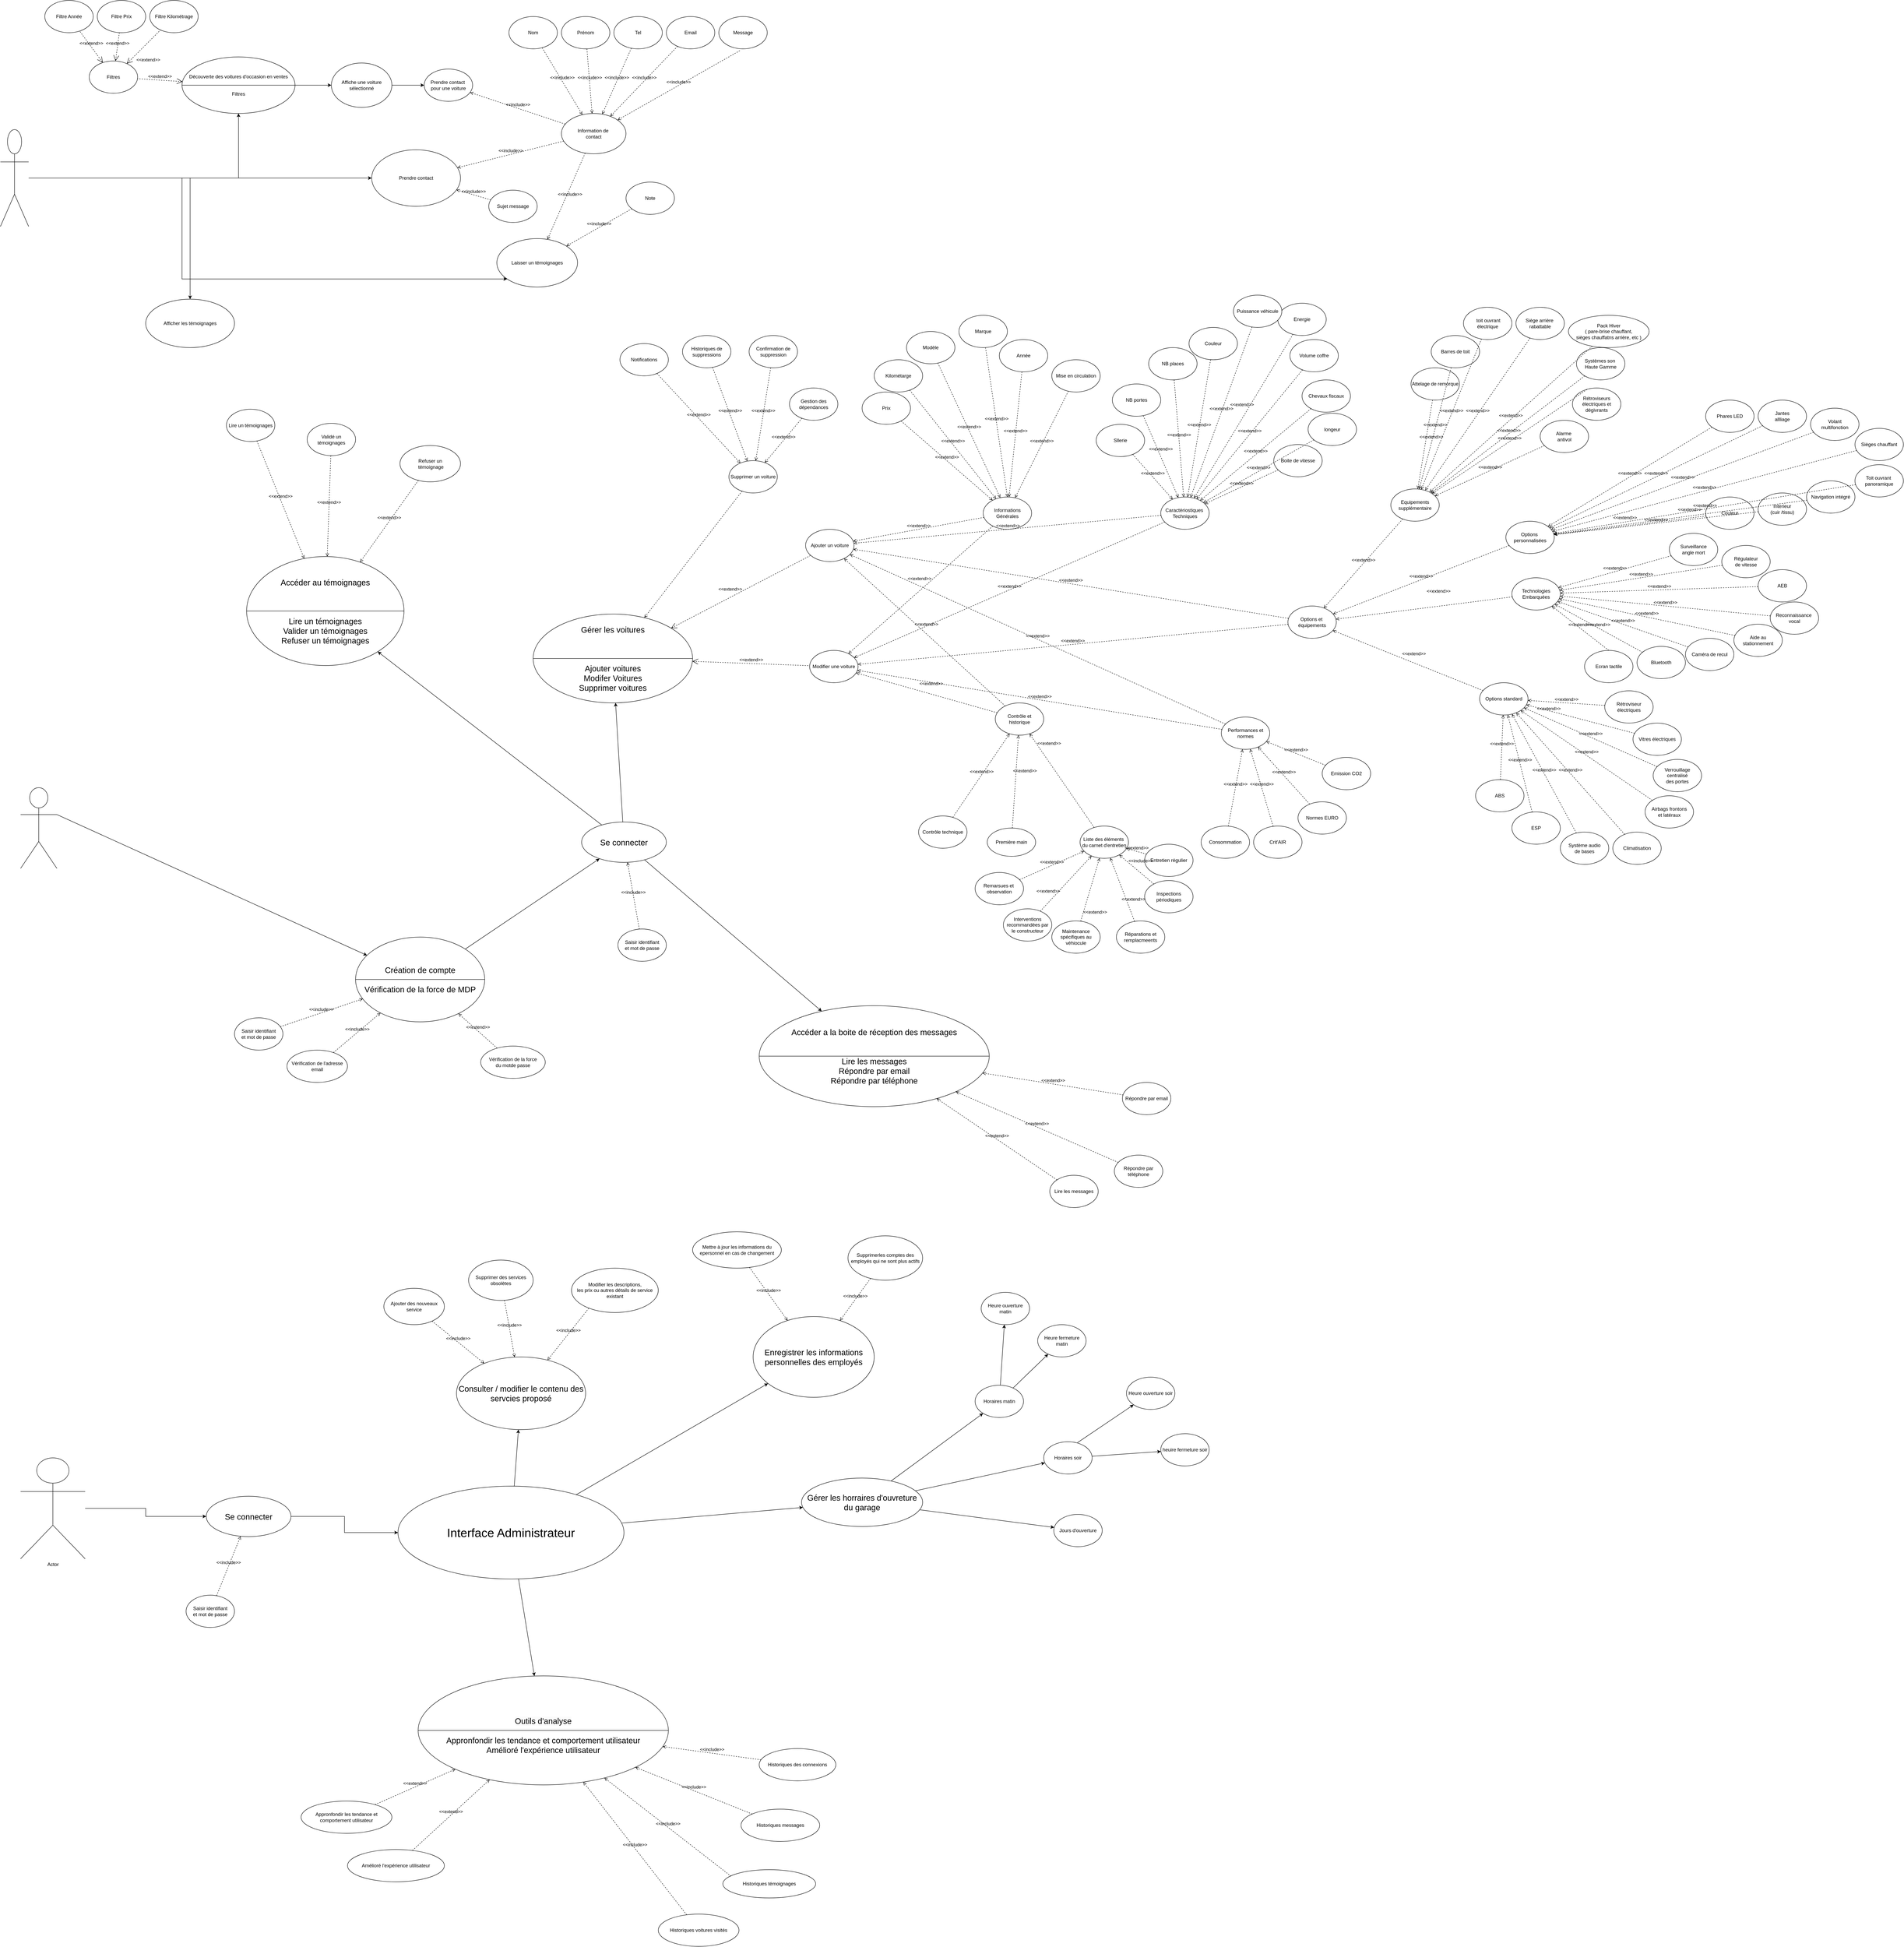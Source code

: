 <mxfile version="23.0.2" type="device">
  <diagram name="Page-1" id="2YBvvXClWsGukQMizWep">
    <mxGraphModel dx="2049" dy="2294" grid="1" gridSize="10" guides="1" tooltips="1" connect="1" arrows="1" fold="1" page="1" pageScale="1" pageWidth="850" pageHeight="1100" math="0" shadow="0">
      <root>
        <mxCell id="0" />
        <mxCell id="1" parent="0" />
        <mxCell id="PiuN6YdRs1sVkymYL6tR-44" style="edgeStyle=orthogonalEdgeStyle;rounded=0;orthogonalLoop=1;jettySize=auto;html=1;" parent="1" source="PiuN6YdRs1sVkymYL6tR-1" target="PiuN6YdRs1sVkymYL6tR-21" edge="1">
          <mxGeometry relative="1" as="geometry" />
        </mxCell>
        <mxCell id="PiuN6YdRs1sVkymYL6tR-50" style="edgeStyle=orthogonalEdgeStyle;rounded=0;orthogonalLoop=1;jettySize=auto;html=1;" parent="1" source="PiuN6YdRs1sVkymYL6tR-1" target="PiuN6YdRs1sVkymYL6tR-13" edge="1">
          <mxGeometry relative="1" as="geometry" />
        </mxCell>
        <mxCell id="PiuN6YdRs1sVkymYL6tR-51" style="edgeStyle=orthogonalEdgeStyle;rounded=0;orthogonalLoop=1;jettySize=auto;html=1;" parent="1" source="PiuN6YdRs1sVkymYL6tR-1" target="PiuN6YdRs1sVkymYL6tR-12" edge="1">
          <mxGeometry relative="1" as="geometry" />
        </mxCell>
        <mxCell id="PiuN6YdRs1sVkymYL6tR-52" style="edgeStyle=orthogonalEdgeStyle;rounded=0;orthogonalLoop=1;jettySize=auto;html=1;" parent="1" source="PiuN6YdRs1sVkymYL6tR-1" target="PiuN6YdRs1sVkymYL6tR-10" edge="1">
          <mxGeometry relative="1" as="geometry">
            <Array as="points">
              <mxPoint x="460" y="220" />
              <mxPoint x="460" y="470" />
            </Array>
          </mxGeometry>
        </mxCell>
        <mxCell id="PiuN6YdRs1sVkymYL6tR-1" value="" style="shape=umlActor;verticalLabelPosition=bottom;verticalAlign=top;html=1;" parent="1" vertex="1">
          <mxGeometry x="10" y="100" width="70" height="240" as="geometry" />
        </mxCell>
        <mxCell id="PiuN6YdRs1sVkymYL6tR-2" value="" style="shape=umlActor;verticalLabelPosition=bottom;verticalAlign=top;html=1;" parent="1" vertex="1">
          <mxGeometry x="60" y="1730" width="90" height="200" as="geometry" />
        </mxCell>
        <mxCell id="PiuN6YdRs1sVkymYL6tR-10" value="Laisser un témoignages" style="ellipse;whiteSpace=wrap;html=1;" parent="1" vertex="1">
          <mxGeometry x="1240" y="370" width="200" height="120" as="geometry" />
        </mxCell>
        <mxCell id="PiuN6YdRs1sVkymYL6tR-11" value="Prendre contact&amp;nbsp;&lt;br&gt;pour une voiture" style="ellipse;whiteSpace=wrap;html=1;" parent="1" vertex="1">
          <mxGeometry x="1060" y="-50" width="120" height="80" as="geometry" />
        </mxCell>
        <mxCell id="PiuN6YdRs1sVkymYL6tR-12" value="Prendre contact" style="ellipse;whiteSpace=wrap;html=1;" parent="1" vertex="1">
          <mxGeometry x="930" y="150" width="220" height="140" as="geometry" />
        </mxCell>
        <mxCell id="PiuN6YdRs1sVkymYL6tR-13" value="Afficher les témoignages" style="ellipse;whiteSpace=wrap;html=1;" parent="1" vertex="1">
          <mxGeometry x="370" y="520" width="220" height="120" as="geometry" />
        </mxCell>
        <mxCell id="PiuN6YdRs1sVkymYL6tR-17" value="Filtre Année" style="ellipse;whiteSpace=wrap;html=1;" parent="1" vertex="1">
          <mxGeometry x="120" y="-220" width="120" height="80" as="geometry" />
        </mxCell>
        <mxCell id="PiuN6YdRs1sVkymYL6tR-18" value="Filtres" style="ellipse;whiteSpace=wrap;html=1;" parent="1" vertex="1">
          <mxGeometry x="230" y="-70" width="120" height="80" as="geometry" />
        </mxCell>
        <mxCell id="PiuN6YdRs1sVkymYL6tR-19" value="Filtre Kilométrage" style="ellipse;whiteSpace=wrap;html=1;" parent="1" vertex="1">
          <mxGeometry x="380" y="-220" width="120" height="80" as="geometry" />
        </mxCell>
        <mxCell id="PiuN6YdRs1sVkymYL6tR-20" value="Filtre Prix" style="ellipse;whiteSpace=wrap;html=1;" parent="1" vertex="1">
          <mxGeometry x="250" y="-220" width="120" height="80" as="geometry" />
        </mxCell>
        <mxCell id="PiuN6YdRs1sVkymYL6tR-46" style="edgeStyle=orthogonalEdgeStyle;rounded=0;orthogonalLoop=1;jettySize=auto;html=1;" parent="1" source="PiuN6YdRs1sVkymYL6tR-21" target="PiuN6YdRs1sVkymYL6tR-45" edge="1">
          <mxGeometry relative="1" as="geometry" />
        </mxCell>
        <mxCell id="PiuN6YdRs1sVkymYL6tR-21" value="Découverte des voitures d&#39;occasion en ventes&lt;br&gt;&lt;br&gt;&lt;br&gt;Filtres" style="shape=lineEllipse;perimeter=ellipsePerimeter;whiteSpace=wrap;html=1;backgroundOutline=1;" parent="1" vertex="1">
          <mxGeometry x="460" y="-80" width="280" height="140" as="geometry" />
        </mxCell>
        <mxCell id="PiuN6YdRs1sVkymYL6tR-22" value="&amp;lt;&amp;lt;extend&amp;gt;&amp;gt;" style="edgeStyle=none;html=1;startArrow=open;endArrow=none;startSize=12;verticalAlign=bottom;dashed=1;labelBackgroundColor=none;rounded=0;" parent="1" source="PiuN6YdRs1sVkymYL6tR-18" target="PiuN6YdRs1sVkymYL6tR-20" edge="1">
          <mxGeometry width="160" relative="1" as="geometry">
            <mxPoint x="540" y="-50.5" as="sourcePoint" />
            <mxPoint x="700" y="-50.5" as="targetPoint" />
          </mxGeometry>
        </mxCell>
        <mxCell id="PiuN6YdRs1sVkymYL6tR-23" value="&amp;lt;&amp;lt;extend&amp;gt;&amp;gt;" style="edgeStyle=none;html=1;startArrow=open;endArrow=none;startSize=12;verticalAlign=bottom;dashed=1;labelBackgroundColor=none;rounded=0;" parent="1" source="PiuN6YdRs1sVkymYL6tR-18" target="PiuN6YdRs1sVkymYL6tR-17" edge="1">
          <mxGeometry width="160" relative="1" as="geometry">
            <mxPoint x="470" y="-140.5" as="sourcePoint" />
            <mxPoint x="630" y="-140.5" as="targetPoint" />
          </mxGeometry>
        </mxCell>
        <mxCell id="PiuN6YdRs1sVkymYL6tR-24" value="&amp;lt;&amp;lt;extend&amp;gt;&amp;gt;" style="edgeStyle=none;html=1;startArrow=open;endArrow=none;startSize=12;verticalAlign=bottom;dashed=1;labelBackgroundColor=none;rounded=0;" parent="1" source="PiuN6YdRs1sVkymYL6tR-18" target="PiuN6YdRs1sVkymYL6tR-19" edge="1">
          <mxGeometry x="-0.354" y="-37" width="160" relative="1" as="geometry">
            <mxPoint x="480" y="70" as="sourcePoint" />
            <mxPoint x="640" y="70" as="targetPoint" />
            <mxPoint as="offset" />
          </mxGeometry>
        </mxCell>
        <mxCell id="PiuN6YdRs1sVkymYL6tR-25" value="&amp;lt;&amp;lt;extend&amp;gt;&amp;gt;" style="edgeStyle=none;html=1;startArrow=open;endArrow=none;startSize=12;verticalAlign=bottom;dashed=1;labelBackgroundColor=none;rounded=0;" parent="1" source="PiuN6YdRs1sVkymYL6tR-21" target="PiuN6YdRs1sVkymYL6tR-18" edge="1">
          <mxGeometry width="160" relative="1" as="geometry">
            <mxPoint x="345" y="-50.5" as="sourcePoint" />
            <mxPoint x="505" y="-50.5" as="targetPoint" />
          </mxGeometry>
        </mxCell>
        <mxCell id="PiuN6YdRs1sVkymYL6tR-31" value="Email" style="ellipse;whiteSpace=wrap;html=1;" parent="1" vertex="1">
          <mxGeometry x="1660" y="-180" width="120" height="80" as="geometry" />
        </mxCell>
        <mxCell id="PiuN6YdRs1sVkymYL6tR-32" value="Tel" style="ellipse;whiteSpace=wrap;html=1;" parent="1" vertex="1">
          <mxGeometry x="1530" y="-180" width="120" height="80" as="geometry" />
        </mxCell>
        <mxCell id="PiuN6YdRs1sVkymYL6tR-33" value="Nom" style="ellipse;whiteSpace=wrap;html=1;" parent="1" vertex="1">
          <mxGeometry x="1270" y="-180" width="120" height="80" as="geometry" />
        </mxCell>
        <mxCell id="PiuN6YdRs1sVkymYL6tR-34" value="Prénom" style="ellipse;whiteSpace=wrap;html=1;" parent="1" vertex="1">
          <mxGeometry x="1400" y="-180" width="120" height="80" as="geometry" />
        </mxCell>
        <mxCell id="PiuN6YdRs1sVkymYL6tR-35" value="Information de&amp;nbsp;&lt;br&gt;contact" style="ellipse;whiteSpace=wrap;html=1;" parent="1" vertex="1">
          <mxGeometry x="1400" y="60" width="160" height="100" as="geometry" />
        </mxCell>
        <mxCell id="PiuN6YdRs1sVkymYL6tR-36" value="&amp;lt;&amp;lt;include&amp;gt;&amp;gt;" style="html=1;verticalAlign=bottom;labelBackgroundColor=none;endArrow=open;endFill=0;dashed=1;rounded=0;" parent="1" source="PiuN6YdRs1sVkymYL6tR-35" target="PiuN6YdRs1sVkymYL6tR-11" edge="1">
          <mxGeometry width="160" relative="1" as="geometry">
            <mxPoint x="1070" y="190" as="sourcePoint" />
            <mxPoint x="1230" y="190" as="targetPoint" />
          </mxGeometry>
        </mxCell>
        <mxCell id="PiuN6YdRs1sVkymYL6tR-37" value="&amp;lt;&amp;lt;include&amp;gt;&amp;gt;" style="html=1;verticalAlign=bottom;labelBackgroundColor=none;endArrow=open;endFill=0;dashed=1;rounded=0;" parent="1" source="PiuN6YdRs1sVkymYL6tR-33" target="PiuN6YdRs1sVkymYL6tR-35" edge="1">
          <mxGeometry width="160" relative="1" as="geometry">
            <mxPoint x="1070" y="190" as="sourcePoint" />
            <mxPoint x="1230" y="190" as="targetPoint" />
          </mxGeometry>
        </mxCell>
        <mxCell id="PiuN6YdRs1sVkymYL6tR-38" value="&amp;lt;&amp;lt;include&amp;gt;&amp;gt;" style="html=1;verticalAlign=bottom;labelBackgroundColor=none;endArrow=open;endFill=0;dashed=1;rounded=0;" parent="1" source="PiuN6YdRs1sVkymYL6tR-34" target="PiuN6YdRs1sVkymYL6tR-35" edge="1">
          <mxGeometry width="160" relative="1" as="geometry">
            <mxPoint x="1090" y="120" as="sourcePoint" />
            <mxPoint x="1250" y="120" as="targetPoint" />
          </mxGeometry>
        </mxCell>
        <mxCell id="PiuN6YdRs1sVkymYL6tR-39" value="&amp;lt;&amp;lt;include&amp;gt;&amp;gt;" style="html=1;verticalAlign=bottom;labelBackgroundColor=none;endArrow=open;endFill=0;dashed=1;rounded=0;" parent="1" source="PiuN6YdRs1sVkymYL6tR-32" target="PiuN6YdRs1sVkymYL6tR-35" edge="1">
          <mxGeometry width="160" relative="1" as="geometry">
            <mxPoint x="1160" y="70" as="sourcePoint" />
            <mxPoint x="1320" y="70" as="targetPoint" />
            <mxPoint as="offset" />
          </mxGeometry>
        </mxCell>
        <mxCell id="PiuN6YdRs1sVkymYL6tR-40" value="&amp;lt;&amp;lt;include&amp;gt;&amp;gt;" style="html=1;verticalAlign=bottom;labelBackgroundColor=none;endArrow=open;endFill=0;dashed=1;rounded=0;" parent="1" source="PiuN6YdRs1sVkymYL6tR-31" target="PiuN6YdRs1sVkymYL6tR-35" edge="1">
          <mxGeometry width="160" relative="1" as="geometry">
            <mxPoint x="1070" y="190" as="sourcePoint" />
            <mxPoint x="1230" y="190" as="targetPoint" />
          </mxGeometry>
        </mxCell>
        <mxCell id="PiuN6YdRs1sVkymYL6tR-41" value="Message" style="ellipse;whiteSpace=wrap;html=1;" parent="1" vertex="1">
          <mxGeometry x="1790" y="-180" width="120" height="80" as="geometry" />
        </mxCell>
        <mxCell id="PiuN6YdRs1sVkymYL6tR-42" value="&amp;lt;&amp;lt;include&amp;gt;&amp;gt;" style="html=1;verticalAlign=bottom;labelBackgroundColor=none;endArrow=open;endFill=0;dashed=1;rounded=0;exitX=0.434;exitY=1.056;exitDx=0;exitDy=0;exitPerimeter=0;" parent="1" source="PiuN6YdRs1sVkymYL6tR-41" target="PiuN6YdRs1sVkymYL6tR-35" edge="1">
          <mxGeometry x="0.001" width="160" relative="1" as="geometry">
            <mxPoint x="1070" y="190" as="sourcePoint" />
            <mxPoint x="1230" y="190" as="targetPoint" />
            <Array as="points" />
            <mxPoint as="offset" />
          </mxGeometry>
        </mxCell>
        <mxCell id="PiuN6YdRs1sVkymYL6tR-47" style="edgeStyle=orthogonalEdgeStyle;rounded=0;orthogonalLoop=1;jettySize=auto;html=1;" parent="1" source="PiuN6YdRs1sVkymYL6tR-45" target="PiuN6YdRs1sVkymYL6tR-11" edge="1">
          <mxGeometry relative="1" as="geometry" />
        </mxCell>
        <mxCell id="PiuN6YdRs1sVkymYL6tR-45" value="Affiche une voiture sélectionné" style="ellipse;whiteSpace=wrap;html=1;" parent="1" vertex="1">
          <mxGeometry x="830" y="-65" width="150" height="110" as="geometry" />
        </mxCell>
        <mxCell id="PiuN6YdRs1sVkymYL6tR-48" value="&amp;lt;&amp;lt;include&amp;gt;&amp;gt;" style="html=1;verticalAlign=bottom;labelBackgroundColor=none;endArrow=open;endFill=0;dashed=1;rounded=0;" parent="1" source="PiuN6YdRs1sVkymYL6tR-35" target="PiuN6YdRs1sVkymYL6tR-10" edge="1">
          <mxGeometry y="10" width="160" relative="1" as="geometry">
            <mxPoint x="1010" y="470" as="sourcePoint" />
            <mxPoint x="1170" y="470" as="targetPoint" />
            <mxPoint as="offset" />
          </mxGeometry>
        </mxCell>
        <mxCell id="PiuN6YdRs1sVkymYL6tR-49" value="&amp;lt;&amp;lt;include&amp;gt;&amp;gt;" style="html=1;verticalAlign=bottom;labelBackgroundColor=none;endArrow=open;endFill=0;dashed=1;rounded=0;" parent="1" source="PiuN6YdRs1sVkymYL6tR-35" target="PiuN6YdRs1sVkymYL6tR-12" edge="1">
          <mxGeometry width="160" relative="1" as="geometry">
            <mxPoint x="1010" y="470" as="sourcePoint" />
            <mxPoint x="1170" y="470" as="targetPoint" />
          </mxGeometry>
        </mxCell>
        <mxCell id="PiuN6YdRs1sVkymYL6tR-53" value="Sujet message" style="ellipse;whiteSpace=wrap;html=1;" parent="1" vertex="1">
          <mxGeometry x="1220" y="250" width="120" height="80" as="geometry" />
        </mxCell>
        <mxCell id="PiuN6YdRs1sVkymYL6tR-54" value="Note" style="ellipse;whiteSpace=wrap;html=1;" parent="1" vertex="1">
          <mxGeometry x="1560" y="230" width="120" height="80" as="geometry" />
        </mxCell>
        <mxCell id="PiuN6YdRs1sVkymYL6tR-55" value="&amp;lt;&amp;lt;include&amp;gt;&amp;gt;" style="html=1;verticalAlign=bottom;labelBackgroundColor=none;endArrow=open;endFill=0;dashed=1;rounded=0;" parent="1" source="PiuN6YdRs1sVkymYL6tR-53" target="PiuN6YdRs1sVkymYL6tR-12" edge="1">
          <mxGeometry width="160" relative="1" as="geometry">
            <mxPoint x="1230" y="380" as="sourcePoint" />
            <mxPoint x="1390" y="380" as="targetPoint" />
          </mxGeometry>
        </mxCell>
        <mxCell id="PiuN6YdRs1sVkymYL6tR-56" value="&amp;lt;&amp;lt;include&amp;gt;&amp;gt;" style="html=1;verticalAlign=bottom;labelBackgroundColor=none;endArrow=open;endFill=0;dashed=1;rounded=0;" parent="1" source="PiuN6YdRs1sVkymYL6tR-54" target="PiuN6YdRs1sVkymYL6tR-10" edge="1">
          <mxGeometry width="160" relative="1" as="geometry">
            <mxPoint x="1230" y="380" as="sourcePoint" />
            <mxPoint x="1390" y="380" as="targetPoint" />
          </mxGeometry>
        </mxCell>
        <mxCell id="PiuN6YdRs1sVkymYL6tR-59" value="&lt;font style=&quot;font-size: 20px;&quot;&gt;Gérer les voitures&lt;br&gt;&lt;br&gt;&lt;br&gt;&lt;br&gt;Ajouter voitures&lt;br&gt;Modifer Voitures&lt;br&gt;Supprimer voitures&lt;/font&gt;" style="shape=lineEllipse;perimeter=ellipsePerimeter;whiteSpace=wrap;html=1;backgroundOutline=1;" parent="1" vertex="1">
          <mxGeometry x="1330" y="1300" width="395" height="220" as="geometry" />
        </mxCell>
        <mxCell id="PiuN6YdRs1sVkymYL6tR-60" value="Mise en circulation" style="ellipse;whiteSpace=wrap;html=1;" parent="1" vertex="1">
          <mxGeometry x="2615" y="670" width="120" height="80" as="geometry" />
        </mxCell>
        <mxCell id="PiuN6YdRs1sVkymYL6tR-61" value="Année" style="ellipse;whiteSpace=wrap;html=1;" parent="1" vertex="1">
          <mxGeometry x="2485" y="620" width="120" height="80" as="geometry" />
        </mxCell>
        <mxCell id="PiuN6YdRs1sVkymYL6tR-62" value="Marque" style="ellipse;whiteSpace=wrap;html=1;" parent="1" vertex="1">
          <mxGeometry x="2385" y="560" width="120" height="80" as="geometry" />
        </mxCell>
        <mxCell id="PiuN6YdRs1sVkymYL6tR-63" value="Modèle" style="ellipse;whiteSpace=wrap;html=1;" parent="1" vertex="1">
          <mxGeometry x="2255" y="600" width="120" height="80" as="geometry" />
        </mxCell>
        <mxCell id="PiuN6YdRs1sVkymYL6tR-64" value="Liste des éléments&amp;nbsp;&lt;br&gt;du carnet d&#39;entretien" style="ellipse;whiteSpace=wrap;html=1;" parent="1" vertex="1">
          <mxGeometry x="2685" y="1825" width="120" height="80" as="geometry" />
        </mxCell>
        <mxCell id="PiuN6YdRs1sVkymYL6tR-65" value="Première main" style="ellipse;whiteSpace=wrap;html=1;" parent="1" vertex="1">
          <mxGeometry x="2455" y="1830" width="120" height="70" as="geometry" />
        </mxCell>
        <mxCell id="PiuN6YdRs1sVkymYL6tR-66" value="Contrôle technique" style="ellipse;whiteSpace=wrap;html=1;" parent="1" vertex="1">
          <mxGeometry x="2285" y="1800" width="120" height="80" as="geometry" />
        </mxCell>
        <mxCell id="PiuN6YdRs1sVkymYL6tR-67" value="longeur" style="ellipse;whiteSpace=wrap;html=1;" parent="1" vertex="1">
          <mxGeometry x="3250" y="802.5" width="120" height="80" as="geometry" />
        </mxCell>
        <mxCell id="PiuN6YdRs1sVkymYL6tR-72" value="Normes EURO" style="ellipse;whiteSpace=wrap;html=1;" parent="1" vertex="1">
          <mxGeometry x="3225" y="1765" width="120" height="80" as="geometry" />
        </mxCell>
        <mxCell id="PiuN6YdRs1sVkymYL6tR-74" value="Volume coffre" style="ellipse;whiteSpace=wrap;html=1;" parent="1" vertex="1">
          <mxGeometry x="3205" y="620" width="120" height="80" as="geometry" />
        </mxCell>
        <mxCell id="PiuN6YdRs1sVkymYL6tR-75" value="NB places" style="ellipse;whiteSpace=wrap;html=1;" parent="1" vertex="1">
          <mxGeometry x="2855" y="640" width="120" height="80" as="geometry" />
        </mxCell>
        <mxCell id="PiuN6YdRs1sVkymYL6tR-76" value="Sllerie" style="ellipse;whiteSpace=wrap;html=1;" parent="1" vertex="1">
          <mxGeometry x="2725" y="830" width="120" height="80" as="geometry" />
        </mxCell>
        <mxCell id="PiuN6YdRs1sVkymYL6tR-77" value="NB portes" style="ellipse;whiteSpace=wrap;html=1;" parent="1" vertex="1">
          <mxGeometry x="2765" y="730" width="120" height="80" as="geometry" />
        </mxCell>
        <mxCell id="PiuN6YdRs1sVkymYL6tR-78" value="Chevaux fiscaux" style="ellipse;whiteSpace=wrap;html=1;" parent="1" vertex="1">
          <mxGeometry x="3235" y="720" width="120" height="80" as="geometry" />
        </mxCell>
        <mxCell id="PiuN6YdRs1sVkymYL6tR-79" value="Prix" style="ellipse;whiteSpace=wrap;html=1;" parent="1" vertex="1">
          <mxGeometry x="2145" y="750" width="120" height="80" as="geometry" />
        </mxCell>
        <mxCell id="PiuN6YdRs1sVkymYL6tR-80" value="Kilométarge" style="ellipse;whiteSpace=wrap;html=1;" parent="1" vertex="1">
          <mxGeometry x="2175" y="670" width="120" height="80" as="geometry" />
        </mxCell>
        <mxCell id="PiuN6YdRs1sVkymYL6tR-81" value="Informations &lt;br&gt;Générales" style="ellipse;whiteSpace=wrap;html=1;" parent="1" vertex="1">
          <mxGeometry x="2445" y="1010" width="120" height="80" as="geometry" />
        </mxCell>
        <mxCell id="PiuN6YdRs1sVkymYL6tR-82" value="Boite de vitesse" style="ellipse;whiteSpace=wrap;html=1;" parent="1" vertex="1">
          <mxGeometry x="3165" y="880" width="120" height="80" as="geometry" />
        </mxCell>
        <mxCell id="PiuN6YdRs1sVkymYL6tR-83" value="Crit&#39;AIR" style="ellipse;whiteSpace=wrap;html=1;" parent="1" vertex="1">
          <mxGeometry x="3115" y="1825" width="120" height="80" as="geometry" />
        </mxCell>
        <mxCell id="PiuN6YdRs1sVkymYL6tR-84" value="Performances et normes" style="ellipse;whiteSpace=wrap;html=1;" parent="1" vertex="1">
          <mxGeometry x="3035" y="1555" width="120" height="80" as="geometry" />
        </mxCell>
        <mxCell id="PiuN6YdRs1sVkymYL6tR-85" value="Consommation" style="ellipse;whiteSpace=wrap;html=1;" parent="1" vertex="1">
          <mxGeometry x="2985" y="1825" width="120" height="80" as="geometry" />
        </mxCell>
        <mxCell id="PiuN6YdRs1sVkymYL6tR-86" value="Couleur" style="ellipse;whiteSpace=wrap;html=1;" parent="1" vertex="1">
          <mxGeometry x="2955" y="590" width="120" height="80" as="geometry" />
        </mxCell>
        <mxCell id="PiuN6YdRs1sVkymYL6tR-87" value="Contrôle et &lt;br&gt;historique" style="ellipse;whiteSpace=wrap;html=1;" parent="1" vertex="1">
          <mxGeometry x="2475" y="1520" width="120" height="80" as="geometry" />
        </mxCell>
        <mxCell id="PiuN6YdRs1sVkymYL6tR-88" value="Energie" style="ellipse;whiteSpace=wrap;html=1;" parent="1" vertex="1">
          <mxGeometry x="3175" y="530" width="120" height="80" as="geometry" />
        </mxCell>
        <mxCell id="PiuN6YdRs1sVkymYL6tR-89" value="Puissance véhicule" style="ellipse;whiteSpace=wrap;html=1;" parent="1" vertex="1">
          <mxGeometry x="3065" y="510" width="120" height="80" as="geometry" />
        </mxCell>
        <mxCell id="PiuN6YdRs1sVkymYL6tR-91" value="Emission CO2" style="ellipse;whiteSpace=wrap;html=1;" parent="1" vertex="1">
          <mxGeometry x="3285" y="1655" width="120" height="80" as="geometry" />
        </mxCell>
        <mxCell id="PiuN6YdRs1sVkymYL6tR-93" value="Caractériostiques&amp;nbsp;&lt;br&gt;Techniques" style="ellipse;whiteSpace=wrap;html=1;" parent="1" vertex="1">
          <mxGeometry x="2885" y="1010" width="120" height="80" as="geometry" />
        </mxCell>
        <mxCell id="PiuN6YdRs1sVkymYL6tR-95" value="&amp;lt;&amp;lt;extend&amp;gt;&amp;gt;" style="html=1;verticalAlign=bottom;labelBackgroundColor=none;endArrow=open;endFill=0;dashed=1;rounded=0;" parent="1" source="PiuN6YdRs1sVkymYL6tR-67" target="PiuN6YdRs1sVkymYL6tR-93" edge="1">
          <mxGeometry width="160" relative="1" as="geometry">
            <mxPoint x="3375" y="840" as="sourcePoint" />
            <mxPoint x="3535" y="840" as="targetPoint" />
          </mxGeometry>
        </mxCell>
        <mxCell id="PiuN6YdRs1sVkymYL6tR-96" value="&amp;lt;&amp;lt;extend&amp;gt;&amp;gt;" style="html=1;verticalAlign=bottom;labelBackgroundColor=none;endArrow=open;endFill=0;dashed=1;rounded=0;" parent="1" source="PiuN6YdRs1sVkymYL6tR-88" target="PiuN6YdRs1sVkymYL6tR-93" edge="1">
          <mxGeometry x="-0.061" y="-14" width="160" relative="1" as="geometry">
            <mxPoint x="2885" y="790" as="sourcePoint" />
            <mxPoint x="3045" y="790" as="targetPoint" />
            <mxPoint as="offset" />
          </mxGeometry>
        </mxCell>
        <mxCell id="PiuN6YdRs1sVkymYL6tR-97" value="&amp;lt;&amp;lt;extend&amp;gt;&amp;gt;" style="html=1;verticalAlign=bottom;labelBackgroundColor=none;endArrow=open;endFill=0;dashed=1;rounded=0;" parent="1" source="PiuN6YdRs1sVkymYL6tR-78" target="PiuN6YdRs1sVkymYL6tR-93" edge="1">
          <mxGeometry width="160" relative="1" as="geometry">
            <mxPoint x="2895" y="800" as="sourcePoint" />
            <mxPoint x="3055" y="800" as="targetPoint" />
          </mxGeometry>
        </mxCell>
        <mxCell id="PiuN6YdRs1sVkymYL6tR-98" value="&amp;lt;&amp;lt;extend&amp;gt;&amp;gt;" style="html=1;verticalAlign=bottom;labelBackgroundColor=none;endArrow=open;endFill=0;dashed=1;rounded=0;" parent="1" source="PiuN6YdRs1sVkymYL6tR-89" target="PiuN6YdRs1sVkymYL6tR-93" edge="1">
          <mxGeometry width="160" relative="1" as="geometry">
            <mxPoint x="2905" y="810" as="sourcePoint" />
            <mxPoint x="3065" y="810" as="targetPoint" />
          </mxGeometry>
        </mxCell>
        <mxCell id="PiuN6YdRs1sVkymYL6tR-99" value="&amp;lt;&amp;lt;extend&amp;gt;&amp;gt;" style="html=1;verticalAlign=bottom;labelBackgroundColor=none;endArrow=open;endFill=0;dashed=1;rounded=0;" parent="1" source="PiuN6YdRs1sVkymYL6tR-82" target="PiuN6YdRs1sVkymYL6tR-93" edge="1">
          <mxGeometry x="-0.001" width="160" relative="1" as="geometry">
            <mxPoint x="2915" y="820" as="sourcePoint" />
            <mxPoint x="3075" y="820" as="targetPoint" />
            <mxPoint as="offset" />
          </mxGeometry>
        </mxCell>
        <mxCell id="PiuN6YdRs1sVkymYL6tR-100" value="&amp;lt;&amp;lt;extend&amp;gt;&amp;gt;" style="html=1;verticalAlign=bottom;labelBackgroundColor=none;endArrow=open;endFill=0;dashed=1;rounded=0;" parent="1" source="PiuN6YdRs1sVkymYL6tR-86" target="PiuN6YdRs1sVkymYL6tR-93" edge="1">
          <mxGeometry width="160" relative="1" as="geometry">
            <mxPoint x="2925" y="830" as="sourcePoint" />
            <mxPoint x="3085" y="830" as="targetPoint" />
          </mxGeometry>
        </mxCell>
        <mxCell id="PiuN6YdRs1sVkymYL6tR-101" value="&amp;lt;&amp;lt;extend&amp;gt;&amp;gt;" style="html=1;verticalAlign=bottom;labelBackgroundColor=none;endArrow=open;endFill=0;dashed=1;rounded=0;" parent="1" source="PiuN6YdRs1sVkymYL6tR-74" target="PiuN6YdRs1sVkymYL6tR-93" edge="1">
          <mxGeometry width="160" relative="1" as="geometry">
            <mxPoint x="2935" y="840" as="sourcePoint" />
            <mxPoint x="3095" y="840" as="targetPoint" />
          </mxGeometry>
        </mxCell>
        <mxCell id="PiuN6YdRs1sVkymYL6tR-102" value="&amp;lt;&amp;lt;extend&amp;gt;&amp;gt;" style="html=1;verticalAlign=bottom;labelBackgroundColor=none;endArrow=open;endFill=0;dashed=1;rounded=0;" parent="1" source="PiuN6YdRs1sVkymYL6tR-75" target="PiuN6YdRs1sVkymYL6tR-93" edge="1">
          <mxGeometry width="160" relative="1" as="geometry">
            <mxPoint x="2945" y="850" as="sourcePoint" />
            <mxPoint x="3105" y="850" as="targetPoint" />
          </mxGeometry>
        </mxCell>
        <mxCell id="PiuN6YdRs1sVkymYL6tR-103" value="&amp;lt;&amp;lt;extend&amp;gt;&amp;gt;" style="html=1;verticalAlign=bottom;labelBackgroundColor=none;endArrow=open;endFill=0;dashed=1;rounded=0;" parent="1" source="PiuN6YdRs1sVkymYL6tR-77" target="PiuN6YdRs1sVkymYL6tR-93" edge="1">
          <mxGeometry x="-0.083" y="4" width="160" relative="1" as="geometry">
            <mxPoint x="2955" y="860" as="sourcePoint" />
            <mxPoint x="3115" y="860" as="targetPoint" />
            <mxPoint as="offset" />
          </mxGeometry>
        </mxCell>
        <mxCell id="PiuN6YdRs1sVkymYL6tR-104" value="&amp;lt;&amp;lt;extend&amp;gt;&amp;gt;" style="html=1;verticalAlign=bottom;labelBackgroundColor=none;endArrow=open;endFill=0;dashed=1;rounded=0;" parent="1" source="PiuN6YdRs1sVkymYL6tR-76" target="PiuN6YdRs1sVkymYL6tR-93" edge="1">
          <mxGeometry x="-0.005" width="160" relative="1" as="geometry">
            <mxPoint x="2965" y="870" as="sourcePoint" />
            <mxPoint x="3125" y="870" as="targetPoint" />
            <mxPoint as="offset" />
          </mxGeometry>
        </mxCell>
        <mxCell id="PiuN6YdRs1sVkymYL6tR-106" value="&amp;lt;&amp;lt;extend&amp;gt;&amp;gt;" style="html=1;verticalAlign=bottom;labelBackgroundColor=none;endArrow=open;endFill=0;dashed=1;rounded=0;" parent="1" source="PiuN6YdRs1sVkymYL6tR-60" target="PiuN6YdRs1sVkymYL6tR-81" edge="1">
          <mxGeometry width="160" relative="1" as="geometry">
            <mxPoint x="2535" y="940" as="sourcePoint" />
            <mxPoint x="2695" y="940" as="targetPoint" />
          </mxGeometry>
        </mxCell>
        <mxCell id="PiuN6YdRs1sVkymYL6tR-107" value="&amp;lt;&amp;lt;extend&amp;gt;&amp;gt;" style="html=1;verticalAlign=bottom;labelBackgroundColor=none;endArrow=open;endFill=0;dashed=1;rounded=0;" parent="1" source="PiuN6YdRs1sVkymYL6tR-63" target="PiuN6YdRs1sVkymYL6tR-81" edge="1">
          <mxGeometry width="160" relative="1" as="geometry">
            <mxPoint x="2295" y="670" as="sourcePoint" />
            <mxPoint x="2455" y="670" as="targetPoint" />
          </mxGeometry>
        </mxCell>
        <mxCell id="PiuN6YdRs1sVkymYL6tR-108" value="&amp;lt;&amp;lt;extend&amp;gt;&amp;gt;" style="html=1;verticalAlign=bottom;labelBackgroundColor=none;endArrow=open;endFill=0;dashed=1;rounded=0;entryX=0.5;entryY=0;entryDx=0;entryDy=0;" parent="1" source="PiuN6YdRs1sVkymYL6tR-62" target="PiuN6YdRs1sVkymYL6tR-81" edge="1">
          <mxGeometry width="160" relative="1" as="geometry">
            <mxPoint x="2555" y="960" as="sourcePoint" />
            <mxPoint x="2715" y="960" as="targetPoint" />
          </mxGeometry>
        </mxCell>
        <mxCell id="PiuN6YdRs1sVkymYL6tR-109" value="&amp;lt;&amp;lt;extend&amp;gt;&amp;gt;" style="html=1;verticalAlign=bottom;labelBackgroundColor=none;endArrow=open;endFill=0;dashed=1;rounded=0;" parent="1" source="PiuN6YdRs1sVkymYL6tR-61" target="PiuN6YdRs1sVkymYL6tR-81" edge="1">
          <mxGeometry x="0.001" width="160" relative="1" as="geometry">
            <mxPoint x="2565" y="970" as="sourcePoint" />
            <mxPoint x="2725" y="970" as="targetPoint" />
            <mxPoint as="offset" />
          </mxGeometry>
        </mxCell>
        <mxCell id="PiuN6YdRs1sVkymYL6tR-110" value="&amp;lt;&amp;lt;extend&amp;gt;&amp;gt;" style="html=1;verticalAlign=bottom;labelBackgroundColor=none;endArrow=open;endFill=0;dashed=1;rounded=0;" parent="1" source="PiuN6YdRs1sVkymYL6tR-79" target="PiuN6YdRs1sVkymYL6tR-81" edge="1">
          <mxGeometry width="160" relative="1" as="geometry">
            <mxPoint x="2575" y="980" as="sourcePoint" />
            <mxPoint x="2735" y="980" as="targetPoint" />
          </mxGeometry>
        </mxCell>
        <mxCell id="PiuN6YdRs1sVkymYL6tR-111" value="&amp;lt;&amp;lt;extend&amp;gt;&amp;gt;" style="html=1;verticalAlign=bottom;labelBackgroundColor=none;endArrow=open;endFill=0;dashed=1;rounded=0;" parent="1" source="PiuN6YdRs1sVkymYL6tR-80" target="PiuN6YdRs1sVkymYL6tR-81" edge="1">
          <mxGeometry x="0.0" width="160" relative="1" as="geometry">
            <mxPoint x="2585" y="990" as="sourcePoint" />
            <mxPoint x="2745" y="990" as="targetPoint" />
            <mxPoint as="offset" />
          </mxGeometry>
        </mxCell>
        <mxCell id="PiuN6YdRs1sVkymYL6tR-112" value="&amp;lt;&amp;lt;extend&amp;gt;&amp;gt;" style="html=1;verticalAlign=bottom;labelBackgroundColor=none;endArrow=open;endFill=0;dashed=1;rounded=0;" parent="1" source="PiuN6YdRs1sVkymYL6tR-85" target="PiuN6YdRs1sVkymYL6tR-84" edge="1">
          <mxGeometry width="160" relative="1" as="geometry">
            <mxPoint x="2555" y="860" as="sourcePoint" />
            <mxPoint x="2715" y="860" as="targetPoint" />
          </mxGeometry>
        </mxCell>
        <mxCell id="PiuN6YdRs1sVkymYL6tR-113" value="&amp;lt;&amp;lt;extend&amp;gt;&amp;gt;" style="html=1;verticalAlign=bottom;labelBackgroundColor=none;endArrow=open;endFill=0;dashed=1;rounded=0;" parent="1" source="PiuN6YdRs1sVkymYL6tR-83" target="PiuN6YdRs1sVkymYL6tR-84" edge="1">
          <mxGeometry width="160" relative="1" as="geometry">
            <mxPoint x="2565" y="870" as="sourcePoint" />
            <mxPoint x="2725" y="870" as="targetPoint" />
          </mxGeometry>
        </mxCell>
        <mxCell id="PiuN6YdRs1sVkymYL6tR-114" value="&amp;lt;&amp;lt;extend&amp;gt;&amp;gt;" style="html=1;verticalAlign=bottom;labelBackgroundColor=none;endArrow=open;endFill=0;dashed=1;rounded=0;" parent="1" source="PiuN6YdRs1sVkymYL6tR-72" target="PiuN6YdRs1sVkymYL6tR-84" edge="1">
          <mxGeometry x="-0.004" width="160" relative="1" as="geometry">
            <mxPoint x="2575" y="880" as="sourcePoint" />
            <mxPoint x="2735" y="880" as="targetPoint" />
            <mxPoint as="offset" />
          </mxGeometry>
        </mxCell>
        <mxCell id="PiuN6YdRs1sVkymYL6tR-115" value="&amp;lt;&amp;lt;extend&amp;gt;&amp;gt;" style="html=1;verticalAlign=bottom;labelBackgroundColor=none;endArrow=open;endFill=0;dashed=1;rounded=0;" parent="1" source="PiuN6YdRs1sVkymYL6tR-91" target="PiuN6YdRs1sVkymYL6tR-84" edge="1">
          <mxGeometry x="-0.003" width="160" relative="1" as="geometry">
            <mxPoint x="2585" y="890" as="sourcePoint" />
            <mxPoint x="2745" y="890" as="targetPoint" />
            <mxPoint as="offset" />
          </mxGeometry>
        </mxCell>
        <mxCell id="LGg4eHonx4aCfMcOr95j-2" value="&amp;lt;&amp;lt;extend&amp;gt;&amp;gt;" style="html=1;verticalAlign=bottom;labelBackgroundColor=none;endArrow=open;endFill=0;dashed=1;rounded=0;" parent="1" source="PiuN6YdRs1sVkymYL6tR-64" target="PiuN6YdRs1sVkymYL6tR-87" edge="1">
          <mxGeometry x="0.615" y="-21" width="160" relative="1" as="geometry">
            <mxPoint x="1875" y="1410" as="sourcePoint" />
            <mxPoint x="2035" y="1410" as="targetPoint" />
            <mxPoint as="offset" />
          </mxGeometry>
        </mxCell>
        <mxCell id="LGg4eHonx4aCfMcOr95j-3" value="&amp;lt;&amp;lt;extend&amp;gt;&amp;gt;" style="html=1;verticalAlign=bottom;labelBackgroundColor=none;endArrow=open;endFill=0;dashed=1;rounded=0;" parent="1" source="PiuN6YdRs1sVkymYL6tR-65" target="PiuN6YdRs1sVkymYL6tR-87" edge="1">
          <mxGeometry x="0.167" y="-23" width="160" relative="1" as="geometry">
            <mxPoint x="1850" y="1270" as="sourcePoint" />
            <mxPoint x="2435" y="1570" as="targetPoint" />
            <mxPoint x="-1" as="offset" />
          </mxGeometry>
        </mxCell>
        <mxCell id="LGg4eHonx4aCfMcOr95j-4" value="&amp;lt;&amp;lt;extend&amp;gt;&amp;gt;" style="html=1;verticalAlign=bottom;labelBackgroundColor=none;endArrow=open;endFill=0;dashed=1;rounded=0;" parent="1" source="PiuN6YdRs1sVkymYL6tR-66" target="PiuN6YdRs1sVkymYL6tR-87" edge="1">
          <mxGeometry x="0.01" width="160" relative="1" as="geometry">
            <mxPoint x="1595" y="1120" as="sourcePoint" />
            <mxPoint x="1755" y="1120" as="targetPoint" />
            <mxPoint as="offset" />
          </mxGeometry>
        </mxCell>
        <mxCell id="LGg4eHonx4aCfMcOr95j-5" value="Inspections périodiques" style="ellipse;whiteSpace=wrap;html=1;" parent="1" vertex="1">
          <mxGeometry x="2845" y="1960" width="120" height="80" as="geometry" />
        </mxCell>
        <mxCell id="LGg4eHonx4aCfMcOr95j-6" value="Remarsues et&amp;nbsp;&lt;br&gt;observation" style="ellipse;whiteSpace=wrap;html=1;" parent="1" vertex="1">
          <mxGeometry x="2425" y="1940" width="120" height="80" as="geometry" />
        </mxCell>
        <mxCell id="LGg4eHonx4aCfMcOr95j-7" value="Interventions recommandées par&lt;br&gt;le constructeur" style="ellipse;whiteSpace=wrap;html=1;" parent="1" vertex="1">
          <mxGeometry x="2495" y="2030" width="120" height="80" as="geometry" />
        </mxCell>
        <mxCell id="LGg4eHonx4aCfMcOr95j-8" value="Maintenance spécifiques au véhiocule" style="ellipse;whiteSpace=wrap;html=1;" parent="1" vertex="1">
          <mxGeometry x="2615" y="2060" width="120" height="80" as="geometry" />
        </mxCell>
        <mxCell id="LGg4eHonx4aCfMcOr95j-9" value="Réparations et remplacmeents" style="ellipse;whiteSpace=wrap;html=1;" parent="1" vertex="1">
          <mxGeometry x="2775" y="2060" width="120" height="80" as="geometry" />
        </mxCell>
        <mxCell id="LGg4eHonx4aCfMcOr95j-10" value="Entretien régulier" style="ellipse;whiteSpace=wrap;html=1;" parent="1" vertex="1">
          <mxGeometry x="2845" y="1870" width="120" height="80" as="geometry" />
        </mxCell>
        <mxCell id="LGg4eHonx4aCfMcOr95j-11" value="&amp;lt;&amp;lt;include&amp;gt;&amp;gt;" style="html=1;verticalAlign=bottom;labelBackgroundColor=none;endArrow=open;endFill=0;dashed=1;rounded=0;" parent="1" source="LGg4eHonx4aCfMcOr95j-5" target="PiuN6YdRs1sVkymYL6tR-64" edge="1">
          <mxGeometry x="0.007" y="-16" width="160" relative="1" as="geometry">
            <mxPoint x="2715" y="1990" as="sourcePoint" />
            <mxPoint x="2875" y="1990" as="targetPoint" />
            <mxPoint as="offset" />
          </mxGeometry>
        </mxCell>
        <mxCell id="LGg4eHonx4aCfMcOr95j-12" value="&amp;lt;&amp;lt;extend&amp;gt;&amp;gt;" style="html=1;verticalAlign=bottom;labelBackgroundColor=none;endArrow=open;endFill=0;dashed=1;rounded=0;" parent="1" source="LGg4eHonx4aCfMcOr95j-10" target="PiuN6YdRs1sVkymYL6tR-64" edge="1">
          <mxGeometry width="160" relative="1" as="geometry">
            <mxPoint x="2715" y="1990" as="sourcePoint" />
            <mxPoint x="2875" y="1990" as="targetPoint" />
          </mxGeometry>
        </mxCell>
        <mxCell id="LGg4eHonx4aCfMcOr95j-13" value="&amp;lt;&amp;lt;extend&amp;gt;&amp;gt;" style="html=1;verticalAlign=bottom;labelBackgroundColor=none;endArrow=open;endFill=0;dashed=1;rounded=0;" parent="1" source="LGg4eHonx4aCfMcOr95j-9" target="PiuN6YdRs1sVkymYL6tR-64" edge="1">
          <mxGeometry x="-0.473" y="-14" width="160" relative="1" as="geometry">
            <mxPoint x="2715" y="1990" as="sourcePoint" />
            <mxPoint x="2875" y="1990" as="targetPoint" />
            <mxPoint as="offset" />
          </mxGeometry>
        </mxCell>
        <mxCell id="LGg4eHonx4aCfMcOr95j-14" value="&amp;lt;&amp;lt;extend&amp;gt;&amp;gt;" style="html=1;verticalAlign=bottom;labelBackgroundColor=none;endArrow=open;endFill=0;dashed=1;rounded=0;" parent="1" source="LGg4eHonx4aCfMcOr95j-8" target="PiuN6YdRs1sVkymYL6tR-64" edge="1">
          <mxGeometry x="-0.714" y="-30" width="160" relative="1" as="geometry">
            <mxPoint x="2715" y="1990" as="sourcePoint" />
            <mxPoint x="2875" y="1990" as="targetPoint" />
            <mxPoint as="offset" />
          </mxGeometry>
        </mxCell>
        <mxCell id="LGg4eHonx4aCfMcOr95j-15" value="&amp;lt;&amp;lt;extend&amp;gt;&amp;gt;" style="html=1;verticalAlign=bottom;labelBackgroundColor=none;endArrow=open;endFill=0;dashed=1;rounded=0;" parent="1" source="LGg4eHonx4aCfMcOr95j-7" target="PiuN6YdRs1sVkymYL6tR-64" edge="1">
          <mxGeometry x="-0.532" y="14" width="160" relative="1" as="geometry">
            <mxPoint x="2715" y="1990" as="sourcePoint" />
            <mxPoint x="2875" y="1990" as="targetPoint" />
            <mxPoint as="offset" />
          </mxGeometry>
        </mxCell>
        <mxCell id="LGg4eHonx4aCfMcOr95j-16" value="&amp;lt;&amp;lt;extend&amp;gt;&amp;gt;" style="html=1;verticalAlign=bottom;labelBackgroundColor=none;endArrow=open;endFill=0;dashed=1;rounded=0;" parent="1" source="LGg4eHonx4aCfMcOr95j-6" target="PiuN6YdRs1sVkymYL6tR-64" edge="1">
          <mxGeometry width="160" relative="1" as="geometry">
            <mxPoint x="2715" y="1990" as="sourcePoint" />
            <mxPoint x="2875" y="1990" as="targetPoint" />
          </mxGeometry>
        </mxCell>
        <mxCell id="LGg4eHonx4aCfMcOr95j-44" value="Options et&amp;nbsp;&lt;br&gt;équipements" style="ellipse;whiteSpace=wrap;html=1;" parent="1" vertex="1">
          <mxGeometry x="3200" y="1280" width="120" height="80" as="geometry" />
        </mxCell>
        <mxCell id="LGg4eHonx4aCfMcOr95j-45" value="Options standard" style="ellipse;whiteSpace=wrap;html=1;" parent="1" vertex="1">
          <mxGeometry x="3675" y="1470" width="120" height="80" as="geometry" />
        </mxCell>
        <mxCell id="LGg4eHonx4aCfMcOr95j-46" value="Technologies Embarquées" style="ellipse;whiteSpace=wrap;html=1;" parent="1" vertex="1">
          <mxGeometry x="3755" y="1210" width="120" height="80" as="geometry" />
        </mxCell>
        <mxCell id="LGg4eHonx4aCfMcOr95j-47" value="Options&amp;nbsp;&lt;br&gt;personnalisées" style="ellipse;whiteSpace=wrap;html=1;" parent="1" vertex="1">
          <mxGeometry x="3740" y="1070" width="120" height="80" as="geometry" />
        </mxCell>
        <mxCell id="LGg4eHonx4aCfMcOr95j-48" value="Equipements supplémentaire" style="ellipse;whiteSpace=wrap;html=1;" parent="1" vertex="1">
          <mxGeometry x="3455" y="990" width="120" height="80" as="geometry" />
        </mxCell>
        <mxCell id="LGg4eHonx4aCfMcOr95j-49" value="ABS" style="ellipse;whiteSpace=wrap;html=1;" parent="1" vertex="1">
          <mxGeometry x="3665" y="1710" width="120" height="80" as="geometry" />
        </mxCell>
        <mxCell id="LGg4eHonx4aCfMcOr95j-50" value="Rétroviseur&lt;br&gt;électriques" style="ellipse;whiteSpace=wrap;html=1;" parent="1" vertex="1">
          <mxGeometry x="3985" y="1490" width="120" height="80" as="geometry" />
        </mxCell>
        <mxCell id="LGg4eHonx4aCfMcOr95j-51" value="Vitres électriques" style="ellipse;whiteSpace=wrap;html=1;" parent="1" vertex="1">
          <mxGeometry x="4055" y="1570" width="120" height="80" as="geometry" />
        </mxCell>
        <mxCell id="LGg4eHonx4aCfMcOr95j-52" value="Verrouillage centralisé&lt;br&gt;des portes" style="ellipse;whiteSpace=wrap;html=1;" parent="1" vertex="1">
          <mxGeometry x="4105" y="1660" width="120" height="80" as="geometry" />
        </mxCell>
        <mxCell id="LGg4eHonx4aCfMcOr95j-53" value="ESP" style="ellipse;whiteSpace=wrap;html=1;" parent="1" vertex="1">
          <mxGeometry x="3755" y="1790" width="120" height="80" as="geometry" />
        </mxCell>
        <mxCell id="LGg4eHonx4aCfMcOr95j-54" value="Système audio&lt;br&gt;de bases" style="ellipse;whiteSpace=wrap;html=1;" parent="1" vertex="1">
          <mxGeometry x="3875" y="1840" width="120" height="80" as="geometry" />
        </mxCell>
        <mxCell id="LGg4eHonx4aCfMcOr95j-55" value="Climatisation" style="ellipse;whiteSpace=wrap;html=1;" parent="1" vertex="1">
          <mxGeometry x="4005" y="1840" width="120" height="80" as="geometry" />
        </mxCell>
        <mxCell id="LGg4eHonx4aCfMcOr95j-56" value="Airbags frontons&lt;br&gt;et latéraux" style="ellipse;whiteSpace=wrap;html=1;" parent="1" vertex="1">
          <mxGeometry x="4085" y="1750" width="120" height="80" as="geometry" />
        </mxCell>
        <mxCell id="LGg4eHonx4aCfMcOr95j-57" value="&amp;lt;&amp;lt;extend&amp;gt;&amp;gt;" style="html=1;verticalAlign=bottom;labelBackgroundColor=none;endArrow=open;endFill=0;dashed=1;rounded=0;" parent="1" source="LGg4eHonx4aCfMcOr95j-50" target="LGg4eHonx4aCfMcOr95j-45" edge="1">
          <mxGeometry width="160" relative="1" as="geometry">
            <mxPoint x="3425" y="1800" as="sourcePoint" />
            <mxPoint x="3585" y="1800" as="targetPoint" />
          </mxGeometry>
        </mxCell>
        <mxCell id="LGg4eHonx4aCfMcOr95j-58" value="&amp;lt;&amp;lt;extend&amp;gt;&amp;gt;" style="html=1;verticalAlign=bottom;labelBackgroundColor=none;endArrow=open;endFill=0;dashed=1;rounded=0;" parent="1" source="LGg4eHonx4aCfMcOr95j-51" target="LGg4eHonx4aCfMcOr95j-45" edge="1">
          <mxGeometry x="0.575" y="3" width="160" relative="1" as="geometry">
            <mxPoint x="3425" y="1800" as="sourcePoint" />
            <mxPoint x="3585" y="1800" as="targetPoint" />
            <mxPoint x="-1" as="offset" />
          </mxGeometry>
        </mxCell>
        <mxCell id="LGg4eHonx4aCfMcOr95j-59" value="&amp;lt;&amp;lt;extend&amp;gt;&amp;gt;" style="html=1;verticalAlign=bottom;labelBackgroundColor=none;endArrow=open;endFill=0;dashed=1;rounded=0;" parent="1" source="LGg4eHonx4aCfMcOr95j-52" target="LGg4eHonx4aCfMcOr95j-45" edge="1">
          <mxGeometry width="160" relative="1" as="geometry">
            <mxPoint x="3425" y="1800" as="sourcePoint" />
            <mxPoint x="3585" y="1800" as="targetPoint" />
          </mxGeometry>
        </mxCell>
        <mxCell id="LGg4eHonx4aCfMcOr95j-60" value="&amp;lt;&amp;lt;extend&amp;gt;&amp;gt;" style="html=1;verticalAlign=bottom;labelBackgroundColor=none;endArrow=open;endFill=0;dashed=1;rounded=0;" parent="1" source="LGg4eHonx4aCfMcOr95j-53" target="LGg4eHonx4aCfMcOr95j-45" edge="1">
          <mxGeometry x="0.0" width="160" relative="1" as="geometry">
            <mxPoint x="3425" y="1800" as="sourcePoint" />
            <mxPoint x="3705" y="1510" as="targetPoint" />
            <mxPoint as="offset" />
          </mxGeometry>
        </mxCell>
        <mxCell id="LGg4eHonx4aCfMcOr95j-61" value="&amp;lt;&amp;lt;extend&amp;gt;&amp;gt;" style="html=1;verticalAlign=bottom;labelBackgroundColor=none;endArrow=open;endFill=0;dashed=1;rounded=0;" parent="1" source="LGg4eHonx4aCfMcOr95j-54" target="LGg4eHonx4aCfMcOr95j-45" edge="1">
          <mxGeometry width="160" relative="1" as="geometry">
            <mxPoint x="3425" y="1800" as="sourcePoint" />
            <mxPoint x="3585" y="1800" as="targetPoint" />
          </mxGeometry>
        </mxCell>
        <mxCell id="LGg4eHonx4aCfMcOr95j-62" value="&amp;lt;&amp;lt;extend&amp;gt;&amp;gt;" style="html=1;verticalAlign=bottom;labelBackgroundColor=none;endArrow=open;endFill=0;dashed=1;rounded=0;" parent="1" source="LGg4eHonx4aCfMcOr95j-55" target="LGg4eHonx4aCfMcOr95j-45" edge="1">
          <mxGeometry x="-0.002" width="160" relative="1" as="geometry">
            <mxPoint x="3425" y="1800" as="sourcePoint" />
            <mxPoint x="3585" y="1800" as="targetPoint" />
            <mxPoint as="offset" />
          </mxGeometry>
        </mxCell>
        <mxCell id="LGg4eHonx4aCfMcOr95j-63" value="&amp;lt;&amp;lt;extend&amp;gt;&amp;gt;" style="html=1;verticalAlign=bottom;labelBackgroundColor=none;endArrow=open;endFill=0;dashed=1;rounded=0;" parent="1" source="LGg4eHonx4aCfMcOr95j-56" target="LGg4eHonx4aCfMcOr95j-45" edge="1">
          <mxGeometry width="160" relative="1" as="geometry">
            <mxPoint x="3425" y="1800" as="sourcePoint" />
            <mxPoint x="3585" y="1800" as="targetPoint" />
          </mxGeometry>
        </mxCell>
        <mxCell id="LGg4eHonx4aCfMcOr95j-64" value="&amp;lt;&amp;lt;extend&amp;gt;&amp;gt;" style="html=1;verticalAlign=bottom;labelBackgroundColor=none;endArrow=open;endFill=0;dashed=1;rounded=0;" parent="1" source="LGg4eHonx4aCfMcOr95j-49" target="LGg4eHonx4aCfMcOr95j-45" edge="1">
          <mxGeometry x="-0.001" width="160" relative="1" as="geometry">
            <mxPoint x="3425" y="1800" as="sourcePoint" />
            <mxPoint x="3585" y="1800" as="targetPoint" />
            <mxPoint as="offset" />
          </mxGeometry>
        </mxCell>
        <mxCell id="LGg4eHonx4aCfMcOr95j-65" value="Surveillance &lt;br&gt;angle mort" style="ellipse;whiteSpace=wrap;html=1;" parent="1" vertex="1">
          <mxGeometry x="4145" y="1100" width="120" height="80" as="geometry" />
        </mxCell>
        <mxCell id="LGg4eHonx4aCfMcOr95j-66" value="Régulateur &lt;br&gt;de vitesse" style="ellipse;whiteSpace=wrap;html=1;" parent="1" vertex="1">
          <mxGeometry x="4275" y="1130" width="120" height="80" as="geometry" />
        </mxCell>
        <mxCell id="LGg4eHonx4aCfMcOr95j-67" value="AEB" style="ellipse;whiteSpace=wrap;html=1;" parent="1" vertex="1">
          <mxGeometry x="4365" y="1190" width="120" height="80" as="geometry" />
        </mxCell>
        <mxCell id="LGg4eHonx4aCfMcOr95j-68" value="Reconnaissance&amp;nbsp;&lt;br&gt;vocal" style="ellipse;whiteSpace=wrap;html=1;" parent="1" vertex="1">
          <mxGeometry x="4395" y="1270" width="120" height="80" as="geometry" />
        </mxCell>
        <mxCell id="LGg4eHonx4aCfMcOr95j-69" value="Aide au stationnement" style="ellipse;whiteSpace=wrap;html=1;" parent="1" vertex="1">
          <mxGeometry x="4305" y="1325" width="120" height="80" as="geometry" />
        </mxCell>
        <mxCell id="LGg4eHonx4aCfMcOr95j-70" value="Caméra de recul" style="ellipse;whiteSpace=wrap;html=1;" parent="1" vertex="1">
          <mxGeometry x="4185" y="1360" width="120" height="80" as="geometry" />
        </mxCell>
        <mxCell id="LGg4eHonx4aCfMcOr95j-71" value="Bluetooth" style="ellipse;whiteSpace=wrap;html=1;" parent="1" vertex="1">
          <mxGeometry x="4065" y="1380" width="120" height="80" as="geometry" />
        </mxCell>
        <mxCell id="LGg4eHonx4aCfMcOr95j-72" value="Ecran tactile" style="ellipse;whiteSpace=wrap;html=1;" parent="1" vertex="1">
          <mxGeometry x="3935" y="1390" width="120" height="80" as="geometry" />
        </mxCell>
        <mxCell id="LGg4eHonx4aCfMcOr95j-73" value="&amp;lt;&amp;lt;extend&amp;gt;&amp;gt;" style="html=1;verticalAlign=bottom;labelBackgroundColor=none;endArrow=open;endFill=0;dashed=1;rounded=0;" parent="1" source="LGg4eHonx4aCfMcOr95j-65" target="LGg4eHonx4aCfMcOr95j-46" edge="1">
          <mxGeometry width="160" relative="1" as="geometry">
            <mxPoint x="3990" y="1290" as="sourcePoint" />
            <mxPoint x="4150" y="1290" as="targetPoint" />
          </mxGeometry>
        </mxCell>
        <mxCell id="LGg4eHonx4aCfMcOr95j-74" value="&amp;lt;&amp;lt;extend&amp;gt;&amp;gt;" style="html=1;verticalAlign=bottom;labelBackgroundColor=none;endArrow=open;endFill=0;dashed=1;rounded=0;" parent="1" source="LGg4eHonx4aCfMcOr95j-66" target="LGg4eHonx4aCfMcOr95j-46" edge="1">
          <mxGeometry width="160" relative="1" as="geometry">
            <mxPoint x="3990" y="1290" as="sourcePoint" />
            <mxPoint x="4150" y="1290" as="targetPoint" />
          </mxGeometry>
        </mxCell>
        <mxCell id="LGg4eHonx4aCfMcOr95j-75" value="&amp;lt;&amp;lt;extend&amp;gt;&amp;gt;" style="html=1;verticalAlign=bottom;labelBackgroundColor=none;endArrow=open;endFill=0;dashed=1;rounded=0;" parent="1" source="LGg4eHonx4aCfMcOr95j-67" target="LGg4eHonx4aCfMcOr95j-46" edge="1">
          <mxGeometry width="160" relative="1" as="geometry">
            <mxPoint x="3990" y="1290" as="sourcePoint" />
            <mxPoint x="4150" y="1290" as="targetPoint" />
          </mxGeometry>
        </mxCell>
        <mxCell id="LGg4eHonx4aCfMcOr95j-76" value="&amp;lt;&amp;lt;extend&amp;gt;&amp;gt;" style="html=1;verticalAlign=bottom;labelBackgroundColor=none;endArrow=open;endFill=0;dashed=1;rounded=0;" parent="1" source="LGg4eHonx4aCfMcOr95j-68" target="LGg4eHonx4aCfMcOr95j-46" edge="1">
          <mxGeometry x="-0.001" width="160" relative="1" as="geometry">
            <mxPoint x="3990" y="1290" as="sourcePoint" />
            <mxPoint x="4150" y="1290" as="targetPoint" />
            <mxPoint as="offset" />
          </mxGeometry>
        </mxCell>
        <mxCell id="LGg4eHonx4aCfMcOr95j-77" value="&amp;lt;&amp;lt;extend&amp;gt;&amp;gt;" style="html=1;verticalAlign=bottom;labelBackgroundColor=none;endArrow=open;endFill=0;dashed=1;rounded=0;" parent="1" source="LGg4eHonx4aCfMcOr95j-69" target="LGg4eHonx4aCfMcOr95j-46" edge="1">
          <mxGeometry x="0.002" width="160" relative="1" as="geometry">
            <mxPoint x="3990" y="1290" as="sourcePoint" />
            <mxPoint x="4150" y="1290" as="targetPoint" />
            <mxPoint as="offset" />
          </mxGeometry>
        </mxCell>
        <mxCell id="LGg4eHonx4aCfMcOr95j-78" value="&amp;lt;&amp;lt;extend&amp;gt;&amp;gt;" style="html=1;verticalAlign=bottom;labelBackgroundColor=none;endArrow=open;endFill=0;dashed=1;rounded=0;" parent="1" source="LGg4eHonx4aCfMcOr95j-70" target="LGg4eHonx4aCfMcOr95j-46" edge="1">
          <mxGeometry width="160" relative="1" as="geometry">
            <mxPoint x="3990" y="1290" as="sourcePoint" />
            <mxPoint x="4150" y="1290" as="targetPoint" />
          </mxGeometry>
        </mxCell>
        <mxCell id="LGg4eHonx4aCfMcOr95j-79" value="&amp;lt;&amp;lt;extend&amp;gt;&amp;gt;" style="html=1;verticalAlign=bottom;labelBackgroundColor=none;endArrow=open;endFill=0;dashed=1;rounded=0;" parent="1" source="LGg4eHonx4aCfMcOr95j-71" target="LGg4eHonx4aCfMcOr95j-46" edge="1">
          <mxGeometry x="0.003" width="160" relative="1" as="geometry">
            <mxPoint x="3990" y="1290" as="sourcePoint" />
            <mxPoint x="4150" y="1290" as="targetPoint" />
            <mxPoint as="offset" />
          </mxGeometry>
        </mxCell>
        <mxCell id="LGg4eHonx4aCfMcOr95j-80" value="&amp;lt;&amp;lt;extend&amp;gt;&amp;gt;" style="html=1;verticalAlign=bottom;labelBackgroundColor=none;endArrow=open;endFill=0;dashed=1;rounded=0;exitX=0.5;exitY=0;exitDx=0;exitDy=0;" parent="1" source="LGg4eHonx4aCfMcOr95j-72" target="LGg4eHonx4aCfMcOr95j-46" edge="1">
          <mxGeometry width="160" relative="1" as="geometry">
            <mxPoint x="3990" y="1290" as="sourcePoint" />
            <mxPoint x="4150" y="1290" as="targetPoint" />
          </mxGeometry>
        </mxCell>
        <mxCell id="LGg4eHonx4aCfMcOr95j-81" value="Jantes&lt;br&gt;allliage" style="ellipse;whiteSpace=wrap;html=1;" parent="1" vertex="1">
          <mxGeometry x="4365" y="770" width="120" height="80" as="geometry" />
        </mxCell>
        <mxCell id="LGg4eHonx4aCfMcOr95j-82" value="Phares LED" style="ellipse;whiteSpace=wrap;html=1;" parent="1" vertex="1">
          <mxGeometry x="4235" y="770" width="120" height="80" as="geometry" />
        </mxCell>
        <mxCell id="LGg4eHonx4aCfMcOr95j-83" value="Toit ouvrant&amp;nbsp;&lt;br&gt;panoramique" style="ellipse;whiteSpace=wrap;html=1;" parent="1" vertex="1">
          <mxGeometry x="4605" y="930" width="120" height="80" as="geometry" />
        </mxCell>
        <mxCell id="LGg4eHonx4aCfMcOr95j-84" value="Navigation intégré" style="ellipse;whiteSpace=wrap;html=1;" parent="1" vertex="1">
          <mxGeometry x="4485" y="970" width="120" height="80" as="geometry" />
        </mxCell>
        <mxCell id="LGg4eHonx4aCfMcOr95j-85" value="Interieur&lt;br&gt;(cuir /tissu)" style="ellipse;whiteSpace=wrap;html=1;" parent="1" vertex="1">
          <mxGeometry x="4365" y="1000" width="120" height="80" as="geometry" />
        </mxCell>
        <mxCell id="LGg4eHonx4aCfMcOr95j-86" value="Couleur" style="ellipse;whiteSpace=wrap;html=1;" parent="1" vertex="1">
          <mxGeometry x="4235" y="1010" width="120" height="80" as="geometry" />
        </mxCell>
        <mxCell id="LGg4eHonx4aCfMcOr95j-87" value="Sièges chauffant" style="ellipse;whiteSpace=wrap;html=1;" parent="1" vertex="1">
          <mxGeometry x="4605" y="840" width="120" height="80" as="geometry" />
        </mxCell>
        <mxCell id="LGg4eHonx4aCfMcOr95j-88" value="Volant&lt;br&gt;multifonction" style="ellipse;whiteSpace=wrap;html=1;" parent="1" vertex="1">
          <mxGeometry x="4495" y="790" width="120" height="80" as="geometry" />
        </mxCell>
        <mxCell id="LGg4eHonx4aCfMcOr95j-89" value="&amp;lt;&amp;lt;extend&amp;gt;&amp;gt;" style="html=1;verticalAlign=bottom;labelBackgroundColor=none;endArrow=open;endFill=0;dashed=1;rounded=0;" parent="1" source="LGg4eHonx4aCfMcOr95j-88" target="LGg4eHonx4aCfMcOr95j-47" edge="1">
          <mxGeometry width="160" relative="1" as="geometry">
            <mxPoint x="4415" y="910" as="sourcePoint" />
            <mxPoint x="4575" y="910" as="targetPoint" />
          </mxGeometry>
        </mxCell>
        <mxCell id="LGg4eHonx4aCfMcOr95j-90" value="&amp;lt;&amp;lt;extend&amp;gt;&amp;gt;" style="html=1;verticalAlign=bottom;labelBackgroundColor=none;endArrow=open;endFill=0;dashed=1;rounded=0;" parent="1" source="LGg4eHonx4aCfMcOr95j-87" target="LGg4eHonx4aCfMcOr95j-47" edge="1">
          <mxGeometry x="0.0" width="160" relative="1" as="geometry">
            <mxPoint x="4415" y="910" as="sourcePoint" />
            <mxPoint x="4575" y="910" as="targetPoint" />
            <mxPoint as="offset" />
          </mxGeometry>
        </mxCell>
        <mxCell id="LGg4eHonx4aCfMcOr95j-92" value="&amp;lt;&amp;lt;extend&amp;gt;&amp;gt;" style="html=1;verticalAlign=bottom;labelBackgroundColor=none;endArrow=open;endFill=0;dashed=1;rounded=0;" parent="1" source="LGg4eHonx4aCfMcOr95j-84" target="LGg4eHonx4aCfMcOr95j-47" edge="1">
          <mxGeometry x="-0.075" y="-7" width="160" relative="1" as="geometry">
            <mxPoint x="4415" y="910" as="sourcePoint" />
            <mxPoint x="4575" y="910" as="targetPoint" />
            <mxPoint as="offset" />
          </mxGeometry>
        </mxCell>
        <mxCell id="LGg4eHonx4aCfMcOr95j-93" value="&amp;lt;&amp;lt;extend&amp;gt;&amp;gt;" style="html=1;verticalAlign=bottom;labelBackgroundColor=none;endArrow=open;endFill=0;dashed=1;rounded=0;" parent="1" source="LGg4eHonx4aCfMcOr95j-85" target="LGg4eHonx4aCfMcOr95j-47" edge="1">
          <mxGeometry width="160" relative="1" as="geometry">
            <mxPoint x="4415" y="910" as="sourcePoint" />
            <mxPoint x="4575" y="910" as="targetPoint" />
          </mxGeometry>
        </mxCell>
        <mxCell id="LGg4eHonx4aCfMcOr95j-94" value="&amp;lt;&amp;lt;extend&amp;gt;&amp;gt;" style="html=1;verticalAlign=bottom;labelBackgroundColor=none;endArrow=open;endFill=0;dashed=1;rounded=0;" parent="1" source="LGg4eHonx4aCfMcOr95j-86" target="LGg4eHonx4aCfMcOr95j-47" edge="1">
          <mxGeometry x="0.06" y="-11" width="160" relative="1" as="geometry">
            <mxPoint x="4415" y="910" as="sourcePoint" />
            <mxPoint x="4575" y="910" as="targetPoint" />
            <mxPoint as="offset" />
          </mxGeometry>
        </mxCell>
        <mxCell id="LGg4eHonx4aCfMcOr95j-95" value="&amp;lt;&amp;lt;extend&amp;gt;&amp;gt;" style="html=1;verticalAlign=bottom;labelBackgroundColor=none;endArrow=open;endFill=0;dashed=1;rounded=0;" parent="1" source="LGg4eHonx4aCfMcOr95j-81" target="LGg4eHonx4aCfMcOr95j-47" edge="1">
          <mxGeometry x="0.001" width="160" relative="1" as="geometry">
            <mxPoint x="4415" y="910" as="sourcePoint" />
            <mxPoint x="4575" y="910" as="targetPoint" />
            <mxPoint as="offset" />
          </mxGeometry>
        </mxCell>
        <mxCell id="LGg4eHonx4aCfMcOr95j-96" value="&amp;lt;&amp;lt;extend&amp;gt;&amp;gt;" style="html=1;verticalAlign=bottom;labelBackgroundColor=none;endArrow=open;endFill=0;dashed=1;rounded=0;" parent="1" source="LGg4eHonx4aCfMcOr95j-82" target="LGg4eHonx4aCfMcOr95j-47" edge="1">
          <mxGeometry x="0.001" width="160" relative="1" as="geometry">
            <mxPoint x="4415" y="910" as="sourcePoint" />
            <mxPoint x="4215" y="900" as="targetPoint" />
            <mxPoint as="offset" />
          </mxGeometry>
        </mxCell>
        <mxCell id="LGg4eHonx4aCfMcOr95j-98" value="&amp;lt;&amp;lt;extend&amp;gt;&amp;gt;" style="html=1;verticalAlign=bottom;labelBackgroundColor=none;endArrow=open;endFill=0;dashed=1;rounded=0;" parent="1" source="LGg4eHonx4aCfMcOr95j-83" target="LGg4eHonx4aCfMcOr95j-47" edge="1">
          <mxGeometry x="0.0" width="160" relative="1" as="geometry">
            <mxPoint x="4415" y="910" as="sourcePoint" />
            <mxPoint x="4575" y="910" as="targetPoint" />
            <mxPoint as="offset" />
          </mxGeometry>
        </mxCell>
        <mxCell id="LGg4eHonx4aCfMcOr95j-99" value="&amp;lt;&amp;lt;extend&amp;gt;&amp;gt;" style="html=1;verticalAlign=bottom;labelBackgroundColor=none;endArrow=open;endFill=0;dashed=1;rounded=0;entryX=0.74;entryY=0.067;entryDx=0;entryDy=0;entryPerimeter=0;" parent="1" source="LGg4eHonx4aCfMcOr95j-48" target="LGg4eHonx4aCfMcOr95j-44" edge="1">
          <mxGeometry width="160" relative="1" as="geometry">
            <mxPoint x="3015" y="1230" as="sourcePoint" />
            <mxPoint x="3175" y="1230" as="targetPoint" />
          </mxGeometry>
        </mxCell>
        <mxCell id="LGg4eHonx4aCfMcOr95j-100" value="&amp;lt;&amp;lt;extend&amp;gt;&amp;gt;" style="html=1;verticalAlign=bottom;labelBackgroundColor=none;endArrow=open;endFill=0;dashed=1;rounded=0;" parent="1" source="LGg4eHonx4aCfMcOr95j-47" target="LGg4eHonx4aCfMcOr95j-44" edge="1">
          <mxGeometry width="160" relative="1" as="geometry">
            <mxPoint x="3115" y="1300" as="sourcePoint" />
            <mxPoint x="3275" y="1300" as="targetPoint" />
          </mxGeometry>
        </mxCell>
        <mxCell id="LGg4eHonx4aCfMcOr95j-101" value="&amp;lt;&amp;lt;extend&amp;gt;&amp;gt;" style="html=1;verticalAlign=bottom;labelBackgroundColor=none;endArrow=open;endFill=0;dashed=1;rounded=0;" parent="1" source="LGg4eHonx4aCfMcOr95j-45" target="LGg4eHonx4aCfMcOr95j-44" edge="1">
          <mxGeometry x="-0.051" y="-13" width="160" relative="1" as="geometry">
            <mxPoint x="3385" y="1600" as="sourcePoint" />
            <mxPoint x="3545" y="1600" as="targetPoint" />
            <mxPoint as="offset" />
          </mxGeometry>
        </mxCell>
        <mxCell id="LGg4eHonx4aCfMcOr95j-102" value="&amp;lt;&amp;lt;extend&amp;gt;&amp;gt;" style="html=1;verticalAlign=bottom;labelBackgroundColor=none;endArrow=open;endFill=0;dashed=1;rounded=0;" parent="1" source="LGg4eHonx4aCfMcOr95j-46" target="LGg4eHonx4aCfMcOr95j-44" edge="1">
          <mxGeometry x="-0.181" y="-29" width="160" relative="1" as="geometry">
            <mxPoint x="3385" y="1600" as="sourcePoint" />
            <mxPoint x="3545" y="1600" as="targetPoint" />
            <mxPoint y="1" as="offset" />
          </mxGeometry>
        </mxCell>
        <mxCell id="LGg4eHonx4aCfMcOr95j-103" value="Pack Hiver&lt;br&gt;( pare-brise chauffant,&lt;br&gt;sièges chauffatns arrière, etc )" style="ellipse;whiteSpace=wrap;html=1;" parent="1" vertex="1">
          <mxGeometry x="3895" y="560" width="200" height="80" as="geometry" />
        </mxCell>
        <mxCell id="LGg4eHonx4aCfMcOr95j-104" value="Systèmes son&amp;nbsp;&lt;br&gt;Haute Gamme" style="ellipse;whiteSpace=wrap;html=1;" parent="1" vertex="1">
          <mxGeometry x="3915" y="640" width="120" height="80" as="geometry" />
        </mxCell>
        <mxCell id="LGg4eHonx4aCfMcOr95j-105" value="Rétroviseurs&lt;br&gt;électriques et&lt;br&gt;dégivrants" style="ellipse;whiteSpace=wrap;html=1;" parent="1" vertex="1">
          <mxGeometry x="3905" y="740" width="120" height="80" as="geometry" />
        </mxCell>
        <mxCell id="LGg4eHonx4aCfMcOr95j-106" value="Alarme&amp;nbsp;&lt;br&gt;antivol" style="ellipse;whiteSpace=wrap;html=1;" parent="1" vertex="1">
          <mxGeometry x="3825" y="820" width="120" height="80" as="geometry" />
        </mxCell>
        <mxCell id="LGg4eHonx4aCfMcOr95j-107" value="Siège arrière&amp;nbsp;&lt;br&gt;rabattable" style="ellipse;whiteSpace=wrap;html=1;" parent="1" vertex="1">
          <mxGeometry x="3765" y="540" width="120" height="80" as="geometry" />
        </mxCell>
        <mxCell id="LGg4eHonx4aCfMcOr95j-108" value="&amp;nbsp;toit ouvrant&lt;br&gt;électrique" style="ellipse;whiteSpace=wrap;html=1;" parent="1" vertex="1">
          <mxGeometry x="3635" y="540" width="120" height="80" as="geometry" />
        </mxCell>
        <mxCell id="LGg4eHonx4aCfMcOr95j-109" value="Barres de toit" style="ellipse;whiteSpace=wrap;html=1;" parent="1" vertex="1">
          <mxGeometry x="3555" y="610" width="120" height="80" as="geometry" />
        </mxCell>
        <mxCell id="LGg4eHonx4aCfMcOr95j-110" value="Attelage de remorque" style="ellipse;whiteSpace=wrap;html=1;" parent="1" vertex="1">
          <mxGeometry x="3505" y="690" width="120" height="80" as="geometry" />
        </mxCell>
        <mxCell id="LGg4eHonx4aCfMcOr95j-111" value="&amp;lt;&amp;lt;extend&amp;gt;&amp;gt;" style="html=1;verticalAlign=bottom;labelBackgroundColor=none;endArrow=open;endFill=0;dashed=1;rounded=0;" parent="1" source="LGg4eHonx4aCfMcOr95j-106" target="LGg4eHonx4aCfMcOr95j-48" edge="1">
          <mxGeometry x="-0.005" width="160" relative="1" as="geometry">
            <mxPoint x="3795.152" y="837.15" as="sourcePoint" />
            <mxPoint x="3865" y="690" as="targetPoint" />
            <mxPoint as="offset" />
          </mxGeometry>
        </mxCell>
        <mxCell id="LGg4eHonx4aCfMcOr95j-112" value="&amp;lt;&amp;lt;extend&amp;gt;&amp;gt;" style="html=1;verticalAlign=bottom;labelBackgroundColor=none;endArrow=open;endFill=0;dashed=1;rounded=0;exitX=0.3;exitY=0.047;exitDx=0;exitDy=0;exitPerimeter=0;" parent="1" source="LGg4eHonx4aCfMcOr95j-105" target="LGg4eHonx4aCfMcOr95j-48" edge="1">
          <mxGeometry x="0.0" width="160" relative="1" as="geometry">
            <mxPoint x="3705" y="690" as="sourcePoint" />
            <mxPoint x="3865" y="690" as="targetPoint" />
            <mxPoint as="offset" />
          </mxGeometry>
        </mxCell>
        <mxCell id="LGg4eHonx4aCfMcOr95j-113" value="&amp;lt;&amp;lt;extend&amp;gt;&amp;gt;" style="html=1;verticalAlign=bottom;labelBackgroundColor=none;endArrow=open;endFill=0;dashed=1;rounded=0;" parent="1" source="LGg4eHonx4aCfMcOr95j-104" target="LGg4eHonx4aCfMcOr95j-48" edge="1">
          <mxGeometry x="-0.01" width="160" relative="1" as="geometry">
            <mxPoint x="3715" y="690" as="sourcePoint" />
            <mxPoint x="3865" y="690" as="targetPoint" />
            <mxPoint as="offset" />
          </mxGeometry>
        </mxCell>
        <mxCell id="LGg4eHonx4aCfMcOr95j-114" value="&amp;lt;&amp;lt;extend&amp;gt;&amp;gt;" style="html=1;verticalAlign=bottom;labelBackgroundColor=none;endArrow=open;endFill=0;dashed=1;rounded=0;" parent="1" source="LGg4eHonx4aCfMcOr95j-103" target="LGg4eHonx4aCfMcOr95j-48" edge="1">
          <mxGeometry width="160" relative="1" as="geometry">
            <mxPoint x="3705" y="690" as="sourcePoint" />
            <mxPoint x="3865" y="690" as="targetPoint" />
          </mxGeometry>
        </mxCell>
        <mxCell id="LGg4eHonx4aCfMcOr95j-115" value="&amp;lt;&amp;lt;extend&amp;gt;&amp;gt;" style="html=1;verticalAlign=bottom;labelBackgroundColor=none;endArrow=open;endFill=0;dashed=1;rounded=0;" parent="1" source="LGg4eHonx4aCfMcOr95j-107" target="LGg4eHonx4aCfMcOr95j-48" edge="1">
          <mxGeometry x="0.001" width="160" relative="1" as="geometry">
            <mxPoint x="3705" y="690" as="sourcePoint" />
            <mxPoint x="3865" y="690" as="targetPoint" />
            <mxPoint as="offset" />
          </mxGeometry>
        </mxCell>
        <mxCell id="LGg4eHonx4aCfMcOr95j-116" value="&amp;lt;&amp;lt;extend&amp;gt;&amp;gt;" style="html=1;verticalAlign=bottom;labelBackgroundColor=none;endArrow=open;endFill=0;dashed=1;rounded=0;" parent="1" source="LGg4eHonx4aCfMcOr95j-108" target="LGg4eHonx4aCfMcOr95j-48" edge="1">
          <mxGeometry x="0.001" width="160" relative="1" as="geometry">
            <mxPoint x="3705" y="690" as="sourcePoint" />
            <mxPoint x="3865" y="690" as="targetPoint" />
            <mxPoint as="offset" />
          </mxGeometry>
        </mxCell>
        <mxCell id="LGg4eHonx4aCfMcOr95j-117" value="&amp;lt;&amp;lt;extend&amp;gt;&amp;gt;" style="html=1;verticalAlign=bottom;labelBackgroundColor=none;endArrow=open;endFill=0;dashed=1;rounded=0;" parent="1" source="LGg4eHonx4aCfMcOr95j-109" target="LGg4eHonx4aCfMcOr95j-48" edge="1">
          <mxGeometry x="-0.001" width="160" relative="1" as="geometry">
            <mxPoint x="3705" y="690" as="sourcePoint" />
            <mxPoint x="3865" y="690" as="targetPoint" />
            <mxPoint as="offset" />
          </mxGeometry>
        </mxCell>
        <mxCell id="LGg4eHonx4aCfMcOr95j-118" value="&amp;lt;&amp;lt;extend&amp;gt;&amp;gt;" style="html=1;verticalAlign=bottom;labelBackgroundColor=none;endArrow=open;endFill=0;dashed=1;rounded=0;" parent="1" source="LGg4eHonx4aCfMcOr95j-110" target="LGg4eHonx4aCfMcOr95j-48" edge="1">
          <mxGeometry x="-0.11" y="13" width="160" relative="1" as="geometry">
            <mxPoint x="3705" y="690" as="sourcePoint" />
            <mxPoint x="3865" y="690" as="targetPoint" />
            <mxPoint as="offset" />
          </mxGeometry>
        </mxCell>
        <mxCell id="LGg4eHonx4aCfMcOr95j-121" value="Modifier une voiture" style="ellipse;whiteSpace=wrap;html=1;" parent="1" vertex="1">
          <mxGeometry x="2015" y="1390" width="120" height="80" as="geometry" />
        </mxCell>
        <mxCell id="LGg4eHonx4aCfMcOr95j-122" value="Ajouter un voiture" style="ellipse;whiteSpace=wrap;html=1;" parent="1" vertex="1">
          <mxGeometry x="2005" y="1090" width="120" height="80" as="geometry" />
        </mxCell>
        <mxCell id="LGg4eHonx4aCfMcOr95j-126" value="&amp;lt;&amp;lt;extend&amp;gt;&amp;gt;" style="html=1;verticalAlign=bottom;labelBackgroundColor=none;endArrow=open;endFill=0;dashed=1;rounded=0;" parent="1" source="PiuN6YdRs1sVkymYL6tR-84" target="LGg4eHonx4aCfMcOr95j-122" edge="1">
          <mxGeometry width="160" relative="1" as="geometry">
            <mxPoint x="2445" y="1480" as="sourcePoint" />
            <mxPoint x="2605" y="1480" as="targetPoint" />
          </mxGeometry>
        </mxCell>
        <mxCell id="LGg4eHonx4aCfMcOr95j-127" value="&amp;lt;&amp;lt;extend&amp;gt;&amp;gt;" style="html=1;verticalAlign=bottom;labelBackgroundColor=none;endArrow=open;endFill=0;dashed=1;rounded=0;" parent="1" source="LGg4eHonx4aCfMcOr95j-44" target="LGg4eHonx4aCfMcOr95j-121" edge="1">
          <mxGeometry width="160" relative="1" as="geometry">
            <mxPoint x="2445" y="1480" as="sourcePoint" />
            <mxPoint x="2605" y="1480" as="targetPoint" />
          </mxGeometry>
        </mxCell>
        <mxCell id="LGg4eHonx4aCfMcOr95j-128" value="&amp;lt;&amp;lt;extend&amp;gt;&amp;gt;" style="html=1;verticalAlign=bottom;labelBackgroundColor=none;endArrow=open;endFill=0;dashed=1;rounded=0;" parent="1" source="PiuN6YdRs1sVkymYL6tR-93" target="LGg4eHonx4aCfMcOr95j-121" edge="1">
          <mxGeometry width="160" relative="1" as="geometry">
            <mxPoint x="2445" y="1480" as="sourcePoint" />
            <mxPoint x="2605" y="1480" as="targetPoint" />
          </mxGeometry>
        </mxCell>
        <mxCell id="LGg4eHonx4aCfMcOr95j-129" value="&amp;lt;&amp;lt;extend&amp;gt;&amp;gt;" style="html=1;verticalAlign=bottom;labelBackgroundColor=none;endArrow=open;endFill=0;dashed=1;rounded=0;" parent="1" source="PiuN6YdRs1sVkymYL6tR-87" target="LGg4eHonx4aCfMcOr95j-121" edge="1">
          <mxGeometry x="-0.039" y="-17" width="160" relative="1" as="geometry">
            <mxPoint x="2445" y="1480" as="sourcePoint" />
            <mxPoint x="2605" y="1480" as="targetPoint" />
            <mxPoint as="offset" />
          </mxGeometry>
        </mxCell>
        <mxCell id="LGg4eHonx4aCfMcOr95j-130" value="&amp;lt;&amp;lt;extend&amp;gt;&amp;gt;" style="html=1;verticalAlign=bottom;labelBackgroundColor=none;endArrow=open;endFill=0;dashed=1;rounded=0;" parent="1" source="PiuN6YdRs1sVkymYL6tR-81" target="LGg4eHonx4aCfMcOr95j-121" edge="1">
          <mxGeometry x="-0.045" y="-16" width="160" relative="1" as="geometry">
            <mxPoint x="2445" y="1480" as="sourcePoint" />
            <mxPoint x="2175" y="1140" as="targetPoint" />
            <mxPoint as="offset" />
          </mxGeometry>
        </mxCell>
        <mxCell id="LGg4eHonx4aCfMcOr95j-132" value="&amp;lt;&amp;lt;extend&amp;gt;&amp;gt;" style="edgeStyle=none;html=1;startArrow=open;endArrow=none;startSize=12;verticalAlign=bottom;dashed=1;labelBackgroundColor=none;rounded=0;" parent="1" source="PiuN6YdRs1sVkymYL6tR-59" target="LGg4eHonx4aCfMcOr95j-122" edge="1">
          <mxGeometry x="-0.125" y="10" width="160" relative="1" as="geometry">
            <mxPoint x="1635" y="1480" as="sourcePoint" />
            <mxPoint x="1795" y="1480" as="targetPoint" />
            <mxPoint as="offset" />
          </mxGeometry>
        </mxCell>
        <mxCell id="LGg4eHonx4aCfMcOr95j-133" value="&amp;lt;&amp;lt;extend&amp;gt;&amp;gt;" style="edgeStyle=none;html=1;startArrow=open;endArrow=none;startSize=12;verticalAlign=bottom;dashed=1;labelBackgroundColor=none;rounded=0;" parent="1" source="PiuN6YdRs1sVkymYL6tR-59" target="LGg4eHonx4aCfMcOr95j-121" edge="1">
          <mxGeometry width="160" relative="1" as="geometry">
            <mxPoint x="1635" y="1480" as="sourcePoint" />
            <mxPoint x="1795" y="1480" as="targetPoint" />
          </mxGeometry>
        </mxCell>
        <mxCell id="LGg4eHonx4aCfMcOr95j-134" value="&amp;lt;&amp;lt;extend&amp;gt;&amp;gt;" style="html=1;verticalAlign=bottom;labelBackgroundColor=none;endArrow=open;endFill=0;dashed=1;rounded=0;" parent="1" source="PiuN6YdRs1sVkymYL6tR-81" target="LGg4eHonx4aCfMcOr95j-122" edge="1">
          <mxGeometry x="0.0" width="160" relative="1" as="geometry">
            <mxPoint x="2492" y="1097" as="sourcePoint" />
            <mxPoint x="2318" y="1383" as="targetPoint" />
            <mxPoint as="offset" />
          </mxGeometry>
        </mxCell>
        <mxCell id="LGg4eHonx4aCfMcOr95j-135" value="&amp;lt;&amp;lt;extend&amp;gt;&amp;gt;" style="html=1;verticalAlign=bottom;labelBackgroundColor=none;endArrow=open;endFill=0;dashed=1;rounded=0;" parent="1" source="PiuN6YdRs1sVkymYL6tR-93" target="LGg4eHonx4aCfMcOr95j-122" edge="1">
          <mxGeometry x="-0.001" width="160" relative="1" as="geometry">
            <mxPoint x="2502" y="1107" as="sourcePoint" />
            <mxPoint x="2328" y="1393" as="targetPoint" />
            <mxPoint as="offset" />
          </mxGeometry>
        </mxCell>
        <mxCell id="LGg4eHonx4aCfMcOr95j-136" value="&amp;lt;&amp;lt;extend&amp;gt;&amp;gt;" style="html=1;verticalAlign=bottom;labelBackgroundColor=none;endArrow=open;endFill=0;dashed=1;rounded=0;" parent="1" source="LGg4eHonx4aCfMcOr95j-44" target="LGg4eHonx4aCfMcOr95j-122" edge="1">
          <mxGeometry x="0.0" width="160" relative="1" as="geometry">
            <mxPoint x="2512" y="1117" as="sourcePoint" />
            <mxPoint x="2338" y="1403" as="targetPoint" />
            <mxPoint as="offset" />
          </mxGeometry>
        </mxCell>
        <mxCell id="LGg4eHonx4aCfMcOr95j-137" value="&amp;lt;&amp;lt;extend&amp;gt;&amp;gt;" style="html=1;verticalAlign=bottom;labelBackgroundColor=none;endArrow=open;endFill=0;dashed=1;rounded=0;" parent="1" source="PiuN6YdRs1sVkymYL6tR-84" target="LGg4eHonx4aCfMcOr95j-121" edge="1">
          <mxGeometry width="160" relative="1" as="geometry">
            <mxPoint x="2522" y="1127" as="sourcePoint" />
            <mxPoint x="2348" y="1413" as="targetPoint" />
          </mxGeometry>
        </mxCell>
        <mxCell id="LGg4eHonx4aCfMcOr95j-138" value="&amp;lt;&amp;lt;extend&amp;gt;&amp;gt;" style="html=1;verticalAlign=bottom;labelBackgroundColor=none;endArrow=open;endFill=0;dashed=1;rounded=0;" parent="1" source="PiuN6YdRs1sVkymYL6tR-87" target="LGg4eHonx4aCfMcOr95j-122" edge="1">
          <mxGeometry x="0.017" y="-11" width="160" relative="1" as="geometry">
            <mxPoint x="2532" y="1137" as="sourcePoint" />
            <mxPoint x="2358" y="1423" as="targetPoint" />
            <mxPoint as="offset" />
          </mxGeometry>
        </mxCell>
        <mxCell id="LGg4eHonx4aCfMcOr95j-139" value="Confirmation de suppression" style="ellipse;whiteSpace=wrap;html=1;" parent="1" vertex="1">
          <mxGeometry x="1865" y="610" width="120" height="80" as="geometry" />
        </mxCell>
        <mxCell id="LGg4eHonx4aCfMcOr95j-140" value="Gestion des dépendances" style="ellipse;whiteSpace=wrap;html=1;" parent="1" vertex="1">
          <mxGeometry x="1965" y="740" width="120" height="80" as="geometry" />
        </mxCell>
        <mxCell id="LGg4eHonx4aCfMcOr95j-141" value="Historiques de suppressions" style="ellipse;whiteSpace=wrap;html=1;" parent="1" vertex="1">
          <mxGeometry x="1700" y="610" width="120" height="80" as="geometry" />
        </mxCell>
        <mxCell id="LGg4eHonx4aCfMcOr95j-142" value="Notifications" style="ellipse;whiteSpace=wrap;html=1;" parent="1" vertex="1">
          <mxGeometry x="1545" y="630" width="120" height="80" as="geometry" />
        </mxCell>
        <mxCell id="LGg4eHonx4aCfMcOr95j-143" value="Supprimer un voiture" style="ellipse;whiteSpace=wrap;html=1;" parent="1" vertex="1">
          <mxGeometry x="1815" y="920" width="120" height="80" as="geometry" />
        </mxCell>
        <mxCell id="LGg4eHonx4aCfMcOr95j-158" value="&amp;lt;&amp;lt;extend&amp;gt;&amp;gt;" style="html=1;verticalAlign=bottom;labelBackgroundColor=none;endArrow=open;endFill=0;dashed=1;rounded=0;" parent="1" source="LGg4eHonx4aCfMcOr95j-139" target="LGg4eHonx4aCfMcOr95j-143" edge="1">
          <mxGeometry width="160" relative="1" as="geometry">
            <mxPoint x="1945" y="880" as="sourcePoint" />
            <mxPoint x="2105" y="880" as="targetPoint" />
          </mxGeometry>
        </mxCell>
        <mxCell id="LGg4eHonx4aCfMcOr95j-159" value="&amp;lt;&amp;lt;extend&amp;gt;&amp;gt;" style="html=1;verticalAlign=bottom;labelBackgroundColor=none;endArrow=open;endFill=0;dashed=1;rounded=0;" parent="1" source="LGg4eHonx4aCfMcOr95j-142" target="LGg4eHonx4aCfMcOr95j-143" edge="1">
          <mxGeometry width="160" relative="1" as="geometry">
            <mxPoint x="1945" y="880" as="sourcePoint" />
            <mxPoint x="2105" y="880" as="targetPoint" />
          </mxGeometry>
        </mxCell>
        <mxCell id="LGg4eHonx4aCfMcOr95j-160" value="&amp;lt;&amp;lt;extend&amp;gt;&amp;gt;" style="html=1;verticalAlign=bottom;labelBackgroundColor=none;endArrow=open;endFill=0;dashed=1;rounded=0;" parent="1" source="LGg4eHonx4aCfMcOr95j-141" target="LGg4eHonx4aCfMcOr95j-143" edge="1">
          <mxGeometry width="160" relative="1" as="geometry">
            <mxPoint x="1945" y="880" as="sourcePoint" />
            <mxPoint x="2105" y="880" as="targetPoint" />
          </mxGeometry>
        </mxCell>
        <mxCell id="LGg4eHonx4aCfMcOr95j-161" value="&amp;lt;&amp;lt;extend&amp;gt;&amp;gt;" style="html=1;verticalAlign=bottom;labelBackgroundColor=none;endArrow=open;endFill=0;dashed=1;rounded=0;" parent="1" source="LGg4eHonx4aCfMcOr95j-140" target="LGg4eHonx4aCfMcOr95j-143" edge="1">
          <mxGeometry width="160" relative="1" as="geometry">
            <mxPoint x="1945" y="880" as="sourcePoint" />
            <mxPoint x="2105" y="880" as="targetPoint" />
          </mxGeometry>
        </mxCell>
        <mxCell id="LGg4eHonx4aCfMcOr95j-162" value="" style="html=1;verticalAlign=bottom;labelBackgroundColor=none;endArrow=open;endFill=0;dashed=1;rounded=0;" parent="1" source="LGg4eHonx4aCfMcOr95j-143" target="PiuN6YdRs1sVkymYL6tR-59" edge="1">
          <mxGeometry width="160" relative="1" as="geometry">
            <mxPoint x="1755" y="1380" as="sourcePoint" />
            <mxPoint x="1915" y="1380" as="targetPoint" />
          </mxGeometry>
        </mxCell>
        <mxCell id="LGg4eHonx4aCfMcOr95j-163" value="&lt;font style=&quot;font-size: 20px;&quot;&gt;Accéder a la boite de réception des messages&lt;br&gt;&lt;br&gt;&lt;br&gt;Lire les messages&lt;br&gt;Répondre par email&lt;br&gt;Répondre par téléphone&lt;/font&gt;" style="shape=lineEllipse;perimeter=ellipsePerimeter;whiteSpace=wrap;html=1;backgroundOutline=1;" parent="1" vertex="1">
          <mxGeometry x="1890" y="2270" width="570" height="250" as="geometry" />
        </mxCell>
        <mxCell id="LGg4eHonx4aCfMcOr95j-165" value="Répondre par email" style="ellipse;whiteSpace=wrap;html=1;" parent="1" vertex="1">
          <mxGeometry x="2790" y="2460" width="120" height="80" as="geometry" />
        </mxCell>
        <mxCell id="LGg4eHonx4aCfMcOr95j-166" value="Répondre par téléphone" style="ellipse;whiteSpace=wrap;html=1;" parent="1" vertex="1">
          <mxGeometry x="2770" y="2640" width="120" height="80" as="geometry" />
        </mxCell>
        <mxCell id="LGg4eHonx4aCfMcOr95j-168" value="Lire les messages" style="ellipse;whiteSpace=wrap;html=1;" parent="1" vertex="1">
          <mxGeometry x="2610" y="2690" width="120" height="80" as="geometry" />
        </mxCell>
        <mxCell id="LGg4eHonx4aCfMcOr95j-169" value="&amp;lt;&amp;lt;extend&amp;gt;&amp;gt;" style="html=1;verticalAlign=bottom;labelBackgroundColor=none;endArrow=open;endFill=0;dashed=1;rounded=0;" parent="1" source="LGg4eHonx4aCfMcOr95j-166" target="LGg4eHonx4aCfMcOr95j-163" edge="1">
          <mxGeometry width="160" relative="1" as="geometry">
            <mxPoint x="2450" y="2760" as="sourcePoint" />
            <mxPoint x="2610" y="2760" as="targetPoint" />
          </mxGeometry>
        </mxCell>
        <mxCell id="LGg4eHonx4aCfMcOr95j-170" value="&amp;lt;&amp;lt;extend&amp;gt;&amp;gt;" style="html=1;verticalAlign=bottom;labelBackgroundColor=none;endArrow=open;endFill=0;dashed=1;rounded=0;" parent="1" source="LGg4eHonx4aCfMcOr95j-165" target="LGg4eHonx4aCfMcOr95j-163" edge="1">
          <mxGeometry width="160" relative="1" as="geometry">
            <mxPoint x="2526" y="2720" as="sourcePoint" />
            <mxPoint x="2610" y="2760" as="targetPoint" />
            <Array as="points" />
          </mxGeometry>
        </mxCell>
        <mxCell id="LGg4eHonx4aCfMcOr95j-171" value="&amp;lt;&amp;lt;extend&amp;gt;&amp;gt;" style="html=1;verticalAlign=bottom;labelBackgroundColor=none;endArrow=open;endFill=0;dashed=1;rounded=0;" parent="1" source="LGg4eHonx4aCfMcOr95j-168" target="LGg4eHonx4aCfMcOr95j-163" edge="1">
          <mxGeometry width="160" relative="1" as="geometry">
            <mxPoint x="2450" y="2760" as="sourcePoint" />
            <mxPoint x="2610" y="2760" as="targetPoint" />
          </mxGeometry>
        </mxCell>
        <mxCell id="LGg4eHonx4aCfMcOr95j-172" value="&lt;font style=&quot;font-size: 20px;&quot;&gt;Accéder au témoignages&lt;br&gt;&lt;br&gt;&lt;br&gt;&lt;br&gt;Lire un témoignages&lt;br&gt;Valider un témoignages&lt;br&gt;Refuser un témoignages&lt;/font&gt;" style="shape=lineEllipse;perimeter=ellipsePerimeter;whiteSpace=wrap;html=1;backgroundOutline=1;" parent="1" vertex="1">
          <mxGeometry x="620" y="1157.5" width="390" height="270" as="geometry" />
        </mxCell>
        <mxCell id="LGg4eHonx4aCfMcOr95j-173" value="Lire un témoignages" style="ellipse;whiteSpace=wrap;html=1;" parent="1" vertex="1">
          <mxGeometry x="570" y="792.5" width="120" height="80" as="geometry" />
        </mxCell>
        <mxCell id="LGg4eHonx4aCfMcOr95j-174" value="Validé un témoignages" style="ellipse;whiteSpace=wrap;html=1;" parent="1" vertex="1">
          <mxGeometry x="770" y="827.5" width="120" height="80" as="geometry" />
        </mxCell>
        <mxCell id="LGg4eHonx4aCfMcOr95j-175" value="Refuser un&lt;br&gt;&amp;nbsp;témoignage" style="ellipse;whiteSpace=wrap;html=1;" parent="1" vertex="1">
          <mxGeometry x="1000" y="882.5" width="150" height="90" as="geometry" />
        </mxCell>
        <mxCell id="LGg4eHonx4aCfMcOr95j-176" value="&amp;lt;&amp;lt;extend&amp;gt;&amp;gt;" style="html=1;verticalAlign=bottom;labelBackgroundColor=none;endArrow=open;endFill=0;dashed=1;rounded=0;" parent="1" source="LGg4eHonx4aCfMcOr95j-175" target="LGg4eHonx4aCfMcOr95j-172" edge="1">
          <mxGeometry width="160" relative="1" as="geometry">
            <mxPoint x="760" y="1617.5" as="sourcePoint" />
            <mxPoint x="920" y="1617.5" as="targetPoint" />
          </mxGeometry>
        </mxCell>
        <mxCell id="LGg4eHonx4aCfMcOr95j-177" value="&amp;lt;&amp;lt;extend&amp;gt;&amp;gt;" style="html=1;verticalAlign=bottom;labelBackgroundColor=none;endArrow=open;endFill=0;dashed=1;rounded=0;" parent="1" source="LGg4eHonx4aCfMcOr95j-173" target="LGg4eHonx4aCfMcOr95j-172" edge="1">
          <mxGeometry width="160" relative="1" as="geometry">
            <mxPoint x="760" y="1617.5" as="sourcePoint" />
            <mxPoint x="920" y="1617.5" as="targetPoint" />
          </mxGeometry>
        </mxCell>
        <mxCell id="LGg4eHonx4aCfMcOr95j-178" value="&amp;lt;&amp;lt;extend&amp;gt;&amp;gt;" style="html=1;verticalAlign=bottom;labelBackgroundColor=none;endArrow=open;endFill=0;dashed=1;rounded=0;" parent="1" source="LGg4eHonx4aCfMcOr95j-174" target="LGg4eHonx4aCfMcOr95j-172" edge="1">
          <mxGeometry width="160" relative="1" as="geometry">
            <mxPoint x="760" y="1617.5" as="sourcePoint" />
            <mxPoint x="920" y="1617.5" as="targetPoint" />
          </mxGeometry>
        </mxCell>
        <mxCell id="UN-YOEddknogz6FVTxAK-1" value="&lt;font style=&quot;font-size: 20px;&quot;&gt;Se connecter&lt;/font&gt;" style="ellipse;whiteSpace=wrap;html=1;" parent="1" vertex="1">
          <mxGeometry x="1450" y="1815" width="210" height="100" as="geometry" />
        </mxCell>
        <mxCell id="UN-YOEddknogz6FVTxAK-3" value="&lt;font style=&quot;font-size: 20px;&quot;&gt;Création de compte&lt;br&gt;&lt;br&gt;Vérification de la force de MDP&lt;br&gt;&lt;/font&gt;" style="shape=lineEllipse;perimeter=ellipsePerimeter;whiteSpace=wrap;html=1;backgroundOutline=1;" parent="1" vertex="1">
          <mxGeometry x="890" y="2100" width="320" height="210" as="geometry" />
        </mxCell>
        <mxCell id="UN-YOEddknogz6FVTxAK-4" value="Saisir identifiant&lt;br&gt;et mot de passe" style="ellipse;whiteSpace=wrap;html=1;" parent="1" vertex="1">
          <mxGeometry x="590" y="2300" width="120" height="80" as="geometry" />
        </mxCell>
        <mxCell id="UN-YOEddknogz6FVTxAK-5" value="Vérification de l&#39;adresse email" style="ellipse;whiteSpace=wrap;html=1;" parent="1" vertex="1">
          <mxGeometry x="720" y="2380" width="150" height="80" as="geometry" />
        </mxCell>
        <mxCell id="UN-YOEddknogz6FVTxAK-6" value="Vérification de la force &lt;br&gt;du motde passe" style="ellipse;whiteSpace=wrap;html=1;" parent="1" vertex="1">
          <mxGeometry x="1200" y="2370" width="160" height="80" as="geometry" />
        </mxCell>
        <mxCell id="UN-YOEddknogz6FVTxAK-7" value="&amp;lt;&amp;lt;extend&amp;gt;&amp;gt;" style="html=1;verticalAlign=bottom;labelBackgroundColor=none;endArrow=open;endFill=0;dashed=1;rounded=0;" parent="1" source="UN-YOEddknogz6FVTxAK-6" target="UN-YOEddknogz6FVTxAK-3" edge="1">
          <mxGeometry width="160" relative="1" as="geometry">
            <mxPoint x="1010" y="2230" as="sourcePoint" />
            <mxPoint x="1170" y="2230" as="targetPoint" />
          </mxGeometry>
        </mxCell>
        <mxCell id="UN-YOEddknogz6FVTxAK-8" value="&amp;lt;&amp;lt;include&amp;gt;&amp;gt;" style="html=1;verticalAlign=bottom;labelBackgroundColor=none;endArrow=open;endFill=0;dashed=1;rounded=0;" parent="1" source="UN-YOEddknogz6FVTxAK-5" target="UN-YOEddknogz6FVTxAK-3" edge="1">
          <mxGeometry width="160" relative="1" as="geometry">
            <mxPoint x="1010" y="2230" as="sourcePoint" />
            <mxPoint x="1170" y="2230" as="targetPoint" />
          </mxGeometry>
        </mxCell>
        <mxCell id="UN-YOEddknogz6FVTxAK-9" value="&amp;lt;&amp;lt;include&amp;gt;&amp;gt;" style="html=1;verticalAlign=bottom;labelBackgroundColor=none;endArrow=open;endFill=0;dashed=1;rounded=0;" parent="1" source="UN-YOEddknogz6FVTxAK-4" target="UN-YOEddknogz6FVTxAK-3" edge="1">
          <mxGeometry width="160" relative="1" as="geometry">
            <mxPoint x="1010" y="2230" as="sourcePoint" />
            <mxPoint x="1170" y="2230" as="targetPoint" />
          </mxGeometry>
        </mxCell>
        <mxCell id="UN-YOEddknogz6FVTxAK-10" value="Saisir identifiant&lt;br&gt;et mot de passe" style="ellipse;whiteSpace=wrap;html=1;" parent="1" vertex="1">
          <mxGeometry x="1540" y="2080" width="120" height="80" as="geometry" />
        </mxCell>
        <mxCell id="UN-YOEddknogz6FVTxAK-11" value="&amp;lt;&amp;lt;include&amp;gt;&amp;gt;" style="html=1;verticalAlign=bottom;labelBackgroundColor=none;endArrow=open;endFill=0;dashed=1;rounded=0;" parent="1" source="UN-YOEddknogz6FVTxAK-10" target="UN-YOEddknogz6FVTxAK-1" edge="1">
          <mxGeometry width="160" relative="1" as="geometry">
            <mxPoint x="1010" y="2230" as="sourcePoint" />
            <mxPoint x="1170" y="2230" as="targetPoint" />
          </mxGeometry>
        </mxCell>
        <mxCell id="UN-YOEddknogz6FVTxAK-16" value="" style="endArrow=classic;html=1;rounded=0;" parent="1" source="UN-YOEddknogz6FVTxAK-3" target="UN-YOEddknogz6FVTxAK-1" edge="1">
          <mxGeometry width="50" height="50" relative="1" as="geometry">
            <mxPoint x="1530" y="2040" as="sourcePoint" />
            <mxPoint x="1580" y="1990" as="targetPoint" />
          </mxGeometry>
        </mxCell>
        <mxCell id="UN-YOEddknogz6FVTxAK-17" value="" style="endArrow=classic;html=1;rounded=0;" parent="1" source="UN-YOEddknogz6FVTxAK-1" target="PiuN6YdRs1sVkymYL6tR-59" edge="1">
          <mxGeometry width="50" height="50" relative="1" as="geometry">
            <mxPoint x="1172" y="2140" as="sourcePoint" />
            <mxPoint x="1504" y="1916" as="targetPoint" />
          </mxGeometry>
        </mxCell>
        <mxCell id="UN-YOEddknogz6FVTxAK-18" value="" style="endArrow=classic;html=1;rounded=0;" parent="1" source="UN-YOEddknogz6FVTxAK-1" target="LGg4eHonx4aCfMcOr95j-172" edge="1">
          <mxGeometry width="50" height="50" relative="1" as="geometry">
            <mxPoint x="980" y="1600" as="sourcePoint" />
            <mxPoint x="1514" y="1926" as="targetPoint" />
          </mxGeometry>
        </mxCell>
        <mxCell id="UN-YOEddknogz6FVTxAK-19" value="" style="endArrow=classic;html=1;rounded=0;" parent="1" source="UN-YOEddknogz6FVTxAK-1" target="LGg4eHonx4aCfMcOr95j-163" edge="1">
          <mxGeometry width="50" height="50" relative="1" as="geometry">
            <mxPoint x="1192" y="2160" as="sourcePoint" />
            <mxPoint x="1524" y="1936" as="targetPoint" />
          </mxGeometry>
        </mxCell>
        <mxCell id="UN-YOEddknogz6FVTxAK-21" value="" style="endArrow=classic;html=1;rounded=0;exitX=1;exitY=0.333;exitDx=0;exitDy=0;exitPerimeter=0;" parent="1" source="PiuN6YdRs1sVkymYL6tR-2" target="UN-YOEddknogz6FVTxAK-3" edge="1">
          <mxGeometry width="50" height="50" relative="1" as="geometry">
            <mxPoint x="1202" y="2170" as="sourcePoint" />
            <mxPoint x="1534" y="1946" as="targetPoint" />
          </mxGeometry>
        </mxCell>
        <mxCell id="UN-YOEddknogz6FVTxAK-29" style="edgeStyle=orthogonalEdgeStyle;rounded=0;orthogonalLoop=1;jettySize=auto;html=1;" parent="1" source="UN-YOEddknogz6FVTxAK-23" target="UN-YOEddknogz6FVTxAK-24" edge="1">
          <mxGeometry relative="1" as="geometry" />
        </mxCell>
        <mxCell id="UN-YOEddknogz6FVTxAK-23" value="Actor" style="shape=umlActor;verticalLabelPosition=bottom;verticalAlign=top;html=1;outlineConnect=0;" parent="1" vertex="1">
          <mxGeometry x="60" y="3390" width="160" height="250" as="geometry" />
        </mxCell>
        <mxCell id="UN-YOEddknogz6FVTxAK-28" style="edgeStyle=orthogonalEdgeStyle;rounded=0;orthogonalLoop=1;jettySize=auto;html=1;" parent="1" source="UN-YOEddknogz6FVTxAK-24" target="UN-YOEddknogz6FVTxAK-26" edge="1">
          <mxGeometry relative="1" as="geometry" />
        </mxCell>
        <mxCell id="UN-YOEddknogz6FVTxAK-24" value="&lt;font style=&quot;font-size: 20px;&quot;&gt;Se connecter&lt;/font&gt;" style="ellipse;whiteSpace=wrap;html=1;" parent="1" vertex="1">
          <mxGeometry x="520" y="3485" width="210" height="100" as="geometry" />
        </mxCell>
        <mxCell id="UN-YOEddknogz6FVTxAK-25" value="Saisir identifiant&lt;br&gt;et mot de passe" style="ellipse;whiteSpace=wrap;html=1;" parent="1" vertex="1">
          <mxGeometry x="470" y="3730" width="120" height="80" as="geometry" />
        </mxCell>
        <mxCell id="UN-YOEddknogz6FVTxAK-26" value="&lt;font style=&quot;font-size: 30px;&quot;&gt;Interface Administrateur&lt;/font&gt;" style="ellipse;whiteSpace=wrap;html=1;" parent="1" vertex="1">
          <mxGeometry x="995" y="3460" width="560" height="230" as="geometry" />
        </mxCell>
        <mxCell id="UN-YOEddknogz6FVTxAK-27" value="&amp;lt;&amp;lt;include&amp;gt;&amp;gt;" style="html=1;verticalAlign=bottom;labelBackgroundColor=none;endArrow=open;endFill=0;dashed=1;rounded=0;" parent="1" source="UN-YOEddknogz6FVTxAK-25" target="UN-YOEddknogz6FVTxAK-24" edge="1">
          <mxGeometry width="160" relative="1" as="geometry">
            <mxPoint x="930" y="3740" as="sourcePoint" />
            <mxPoint x="1090" y="3740" as="targetPoint" />
          </mxGeometry>
        </mxCell>
        <mxCell id="UN-YOEddknogz6FVTxAK-31" value="Modifier les descriptions,&lt;br&gt;les prix ou autres détails de service existant" style="ellipse;whiteSpace=wrap;html=1;" parent="1" vertex="1">
          <mxGeometry x="1425" y="2920" width="215" height="110" as="geometry" />
        </mxCell>
        <mxCell id="UN-YOEddknogz6FVTxAK-32" value="Supprimer des services obsolètes" style="ellipse;whiteSpace=wrap;html=1;" parent="1" vertex="1">
          <mxGeometry x="1170" y="2900" width="160" height="100" as="geometry" />
        </mxCell>
        <mxCell id="UN-YOEddknogz6FVTxAK-33" value="Ajouter des nouveaux service" style="ellipse;whiteSpace=wrap;html=1;" parent="1" vertex="1">
          <mxGeometry x="960" y="2970" width="150" height="90" as="geometry" />
        </mxCell>
        <mxCell id="UN-YOEddknogz6FVTxAK-34" value="Consulter / modifier le contenu des servcies proposé" style="ellipse;whiteSpace=wrap;html=1;fontSize=20;" parent="1" vertex="1">
          <mxGeometry x="1140" y="3140" width="320" height="180" as="geometry" />
        </mxCell>
        <mxCell id="UN-YOEddknogz6FVTxAK-36" value="&amp;lt;&amp;lt;include&amp;gt;&amp;gt;" style="html=1;verticalAlign=bottom;labelBackgroundColor=none;endArrow=open;endFill=0;dashed=1;rounded=0;exitX=0.2;exitY=0.902;exitDx=0;exitDy=0;exitPerimeter=0;" parent="1" source="UN-YOEddknogz6FVTxAK-31" target="UN-YOEddknogz6FVTxAK-34" edge="1">
          <mxGeometry width="160" relative="1" as="geometry">
            <mxPoint x="1200" y="3280" as="sourcePoint" />
            <mxPoint x="1360" y="3280" as="targetPoint" />
          </mxGeometry>
        </mxCell>
        <mxCell id="UN-YOEddknogz6FVTxAK-37" value="&amp;lt;&amp;lt;include&amp;gt;&amp;gt;" style="html=1;verticalAlign=bottom;labelBackgroundColor=none;endArrow=open;endFill=0;dashed=1;rounded=0;" parent="1" source="UN-YOEddknogz6FVTxAK-32" target="UN-YOEddknogz6FVTxAK-34" edge="1">
          <mxGeometry width="160" relative="1" as="geometry">
            <mxPoint x="1200" y="3280" as="sourcePoint" />
            <mxPoint x="1360" y="3280" as="targetPoint" />
          </mxGeometry>
        </mxCell>
        <mxCell id="UN-YOEddknogz6FVTxAK-38" value="&amp;lt;&amp;lt;include&amp;gt;&amp;gt;" style="html=1;verticalAlign=bottom;labelBackgroundColor=none;endArrow=open;endFill=0;dashed=1;rounded=0;" parent="1" source="UN-YOEddknogz6FVTxAK-33" target="UN-YOEddknogz6FVTxAK-34" edge="1">
          <mxGeometry width="160" relative="1" as="geometry">
            <mxPoint x="1200" y="3280" as="sourcePoint" />
            <mxPoint x="1360" y="3280" as="targetPoint" />
          </mxGeometry>
        </mxCell>
        <mxCell id="UN-YOEddknogz6FVTxAK-41" value="Mettre à jour les informations du epersonnel en cas de changement&lt;br&gt;" style="ellipse;whiteSpace=wrap;html=1;" parent="1" vertex="1">
          <mxGeometry x="1725" y="2830" width="220" height="90" as="geometry" />
        </mxCell>
        <mxCell id="UN-YOEddknogz6FVTxAK-42" value="Enregistrer les informations personnelles des employés" style="ellipse;whiteSpace=wrap;html=1;fontSize=20;" parent="1" vertex="1">
          <mxGeometry x="1875" y="3040" width="300" height="200" as="geometry" />
        </mxCell>
        <mxCell id="UN-YOEddknogz6FVTxAK-43" value="&amp;lt;&amp;lt;include&amp;gt;&amp;gt;" style="html=1;verticalAlign=bottom;labelBackgroundColor=none;endArrow=open;endFill=0;dashed=1;rounded=0;" parent="1" source="UN-YOEddknogz6FVTxAK-40" target="UN-YOEddknogz6FVTxAK-42" edge="1">
          <mxGeometry width="160" relative="1" as="geometry">
            <mxPoint x="2160" y="3230" as="sourcePoint" />
            <mxPoint x="2320" y="3230" as="targetPoint" />
          </mxGeometry>
        </mxCell>
        <mxCell id="UN-YOEddknogz6FVTxAK-44" value="&amp;lt;&amp;lt;include&amp;gt;&amp;gt;" style="html=1;verticalAlign=bottom;labelBackgroundColor=none;endArrow=open;endFill=0;dashed=1;rounded=0;" parent="1" source="UN-YOEddknogz6FVTxAK-41" target="UN-YOEddknogz6FVTxAK-42" edge="1">
          <mxGeometry width="160" relative="1" as="geometry">
            <mxPoint x="2160" y="3230" as="sourcePoint" />
            <mxPoint x="2320" y="3230" as="targetPoint" />
          </mxGeometry>
        </mxCell>
        <mxCell id="UN-YOEddknogz6FVTxAK-46" value="" style="endArrow=classic;html=1;rounded=0;" parent="1" source="UN-YOEddknogz6FVTxAK-26" target="UN-YOEddknogz6FVTxAK-34" edge="1">
          <mxGeometry width="50" height="50" relative="1" as="geometry">
            <mxPoint x="2210" y="3260" as="sourcePoint" />
            <mxPoint x="2260" y="3210" as="targetPoint" />
          </mxGeometry>
        </mxCell>
        <mxCell id="UN-YOEddknogz6FVTxAK-47" value="" style="endArrow=classic;html=1;rounded=0;" parent="1" source="UN-YOEddknogz6FVTxAK-26" target="UN-YOEddknogz6FVTxAK-42" edge="1">
          <mxGeometry width="50" height="50" relative="1" as="geometry">
            <mxPoint x="2210" y="3260" as="sourcePoint" />
            <mxPoint x="2250" y="3210" as="targetPoint" />
          </mxGeometry>
        </mxCell>
        <mxCell id="UN-YOEddknogz6FVTxAK-48" value="Horaires matin" style="ellipse;whiteSpace=wrap;html=1;" parent="1" vertex="1">
          <mxGeometry x="2425" y="3210" width="120" height="80" as="geometry" />
        </mxCell>
        <mxCell id="UN-YOEddknogz6FVTxAK-49" value="heuire fermeture soir" style="ellipse;whiteSpace=wrap;html=1;" parent="1" vertex="1">
          <mxGeometry x="2885" y="3330" width="120" height="80" as="geometry" />
        </mxCell>
        <mxCell id="UN-YOEddknogz6FVTxAK-50" value="Horaires soir" style="ellipse;whiteSpace=wrap;html=1;" parent="1" vertex="1">
          <mxGeometry x="2595" y="3350" width="120" height="80" as="geometry" />
        </mxCell>
        <mxCell id="UN-YOEddknogz6FVTxAK-51" value="&lt;font style=&quot;font-size: 20px;&quot;&gt;Gérer les horraires d&#39;ouvreture du garage&lt;/font&gt;" style="ellipse;whiteSpace=wrap;html=1;" parent="1" vertex="1">
          <mxGeometry x="1995" y="3440" width="300" height="120" as="geometry" />
        </mxCell>
        <mxCell id="UN-YOEddknogz6FVTxAK-52" value="Heure ouverture soir" style="ellipse;whiteSpace=wrap;html=1;" parent="1" vertex="1">
          <mxGeometry x="2800" y="3190" width="120" height="80" as="geometry" />
        </mxCell>
        <mxCell id="UN-YOEddknogz6FVTxAK-53" value="Heure fermeture matin" style="ellipse;whiteSpace=wrap;html=1;" parent="1" vertex="1">
          <mxGeometry x="2580" y="3060" width="120" height="80" as="geometry" />
        </mxCell>
        <mxCell id="UN-YOEddknogz6FVTxAK-54" value="Heure ouverture matin" style="ellipse;whiteSpace=wrap;html=1;" parent="1" vertex="1">
          <mxGeometry x="2440" y="2980" width="120" height="80" as="geometry" />
        </mxCell>
        <mxCell id="UN-YOEddknogz6FVTxAK-55" value="Jours d&#39;ouverture" style="ellipse;whiteSpace=wrap;html=1;" parent="1" vertex="1">
          <mxGeometry x="2620" y="3530" width="120" height="80" as="geometry" />
        </mxCell>
        <mxCell id="UN-YOEddknogz6FVTxAK-57" value="" style="endArrow=classic;html=1;rounded=0;" parent="1" source="UN-YOEddknogz6FVTxAK-51" target="UN-YOEddknogz6FVTxAK-50" edge="1">
          <mxGeometry width="50" height="50" relative="1" as="geometry">
            <mxPoint x="2640" y="3010" as="sourcePoint" />
            <mxPoint x="2690" y="2960" as="targetPoint" />
          </mxGeometry>
        </mxCell>
        <mxCell id="UN-YOEddknogz6FVTxAK-58" value="" style="endArrow=classic;html=1;rounded=0;" parent="1" source="UN-YOEddknogz6FVTxAK-50" target="UN-YOEddknogz6FVTxAK-49" edge="1">
          <mxGeometry width="50" height="50" relative="1" as="geometry">
            <mxPoint x="2640" y="3010" as="sourcePoint" />
            <mxPoint x="2690" y="2960" as="targetPoint" />
          </mxGeometry>
        </mxCell>
        <mxCell id="UN-YOEddknogz6FVTxAK-59" value="" style="endArrow=classic;html=1;rounded=0;exitX=0.695;exitY=0.03;exitDx=0;exitDy=0;exitPerimeter=0;" parent="1" source="UN-YOEddknogz6FVTxAK-50" target="UN-YOEddknogz6FVTxAK-52" edge="1">
          <mxGeometry width="50" height="50" relative="1" as="geometry">
            <mxPoint x="2640" y="3010" as="sourcePoint" />
            <mxPoint x="2680" y="2970" as="targetPoint" />
          </mxGeometry>
        </mxCell>
        <mxCell id="UN-YOEddknogz6FVTxAK-60" value="" style="endArrow=classic;html=1;rounded=0;" parent="1" source="UN-YOEddknogz6FVTxAK-51" target="UN-YOEddknogz6FVTxAK-55" edge="1">
          <mxGeometry width="50" height="50" relative="1" as="geometry">
            <mxPoint x="2640" y="3010" as="sourcePoint" />
            <mxPoint x="2690" y="2960" as="targetPoint" />
          </mxGeometry>
        </mxCell>
        <mxCell id="UN-YOEddknogz6FVTxAK-61" value="" style="endArrow=classic;html=1;rounded=0;" parent="1" source="UN-YOEddknogz6FVTxAK-48" target="UN-YOEddknogz6FVTxAK-53" edge="1">
          <mxGeometry width="50" height="50" relative="1" as="geometry">
            <mxPoint x="2640" y="3010" as="sourcePoint" />
            <mxPoint x="2690" y="2960" as="targetPoint" />
          </mxGeometry>
        </mxCell>
        <mxCell id="UN-YOEddknogz6FVTxAK-62" value="" style="endArrow=classic;html=1;rounded=0;" parent="1" source="UN-YOEddknogz6FVTxAK-48" target="UN-YOEddknogz6FVTxAK-54" edge="1">
          <mxGeometry width="50" height="50" relative="1" as="geometry">
            <mxPoint x="2640" y="3010" as="sourcePoint" />
            <mxPoint x="2690" y="2980" as="targetPoint" />
          </mxGeometry>
        </mxCell>
        <mxCell id="UN-YOEddknogz6FVTxAK-63" value="" style="endArrow=classic;html=1;rounded=0;" parent="1" source="UN-YOEddknogz6FVTxAK-51" target="UN-YOEddknogz6FVTxAK-48" edge="1">
          <mxGeometry width="50" height="50" relative="1" as="geometry">
            <mxPoint x="2640" y="3010" as="sourcePoint" />
            <mxPoint x="2690" y="2960" as="targetPoint" />
          </mxGeometry>
        </mxCell>
        <mxCell id="UN-YOEddknogz6FVTxAK-40" value="Supprimerles comptes des employés qui ne sont plus actifs" style="ellipse;whiteSpace=wrap;html=1;" parent="1" vertex="1">
          <mxGeometry x="2110" y="2840" width="185" height="110" as="geometry" />
        </mxCell>
        <mxCell id="UN-YOEddknogz6FVTxAK-65" value="" style="endArrow=classic;html=1;rounded=0;" parent="1" source="UN-YOEddknogz6FVTxAK-26" target="UN-YOEddknogz6FVTxAK-51" edge="1">
          <mxGeometry width="50" height="50" relative="1" as="geometry">
            <mxPoint x="2210" y="3420" as="sourcePoint" />
            <mxPoint x="2260" y="3370" as="targetPoint" />
          </mxGeometry>
        </mxCell>
        <mxCell id="UN-YOEddknogz6FVTxAK-66" value="&lt;font style=&quot;font-size: 20px;&quot;&gt;&lt;br&gt;&lt;span style=&quot;color: rgb(0, 0, 0); font-family: Helvetica; font-style: normal; font-variant-ligatures: normal; font-variant-caps: normal; font-weight: 400; letter-spacing: normal; orphans: 2; text-align: center; text-indent: 0px; text-transform: none; widows: 2; word-spacing: 0px; -webkit-text-stroke-width: 0px; background-color: rgb(251, 251, 251); text-decoration-thickness: initial; text-decoration-style: initial; text-decoration-color: initial; float: none; display: inline !important;&quot;&gt;Outils d&#39;analyse&lt;br&gt;&lt;/span&gt;&lt;br&gt;Appronfondir les tendance et comportement utilisateur&lt;br&gt;Amélioré l&#39;expérience utilisateur&lt;br&gt;&lt;/font&gt;" style="shape=lineEllipse;perimeter=ellipsePerimeter;whiteSpace=wrap;html=1;backgroundOutline=1;" parent="1" vertex="1">
          <mxGeometry x="1045" y="3930" width="620" height="270" as="geometry" />
        </mxCell>
        <mxCell id="UN-YOEddknogz6FVTxAK-67" value="Historiques des connexions" style="ellipse;whiteSpace=wrap;html=1;" parent="1" vertex="1">
          <mxGeometry x="1890" y="4110" width="190" height="80" as="geometry" />
        </mxCell>
        <mxCell id="UN-YOEddknogz6FVTxAK-68" value="Historiques messages" style="ellipse;whiteSpace=wrap;html=1;" parent="1" vertex="1">
          <mxGeometry x="1845" y="4260" width="195" height="80" as="geometry" />
        </mxCell>
        <mxCell id="UN-YOEddknogz6FVTxAK-69" value="Historiques témoignages" style="ellipse;whiteSpace=wrap;html=1;" parent="1" vertex="1">
          <mxGeometry x="1800" y="4410" width="230" height="70" as="geometry" />
        </mxCell>
        <mxCell id="UN-YOEddknogz6FVTxAK-70" value="Historiques voitures visités" style="ellipse;whiteSpace=wrap;html=1;" parent="1" vertex="1">
          <mxGeometry x="1640" y="4520" width="200" height="80" as="geometry" />
        </mxCell>
        <mxCell id="UN-YOEddknogz6FVTxAK-71" value="Amélioré l&#39;expérience utilisateur" style="ellipse;whiteSpace=wrap;html=1;" parent="1" vertex="1">
          <mxGeometry x="870" y="4360" width="240" height="80" as="geometry" />
        </mxCell>
        <mxCell id="UN-YOEddknogz6FVTxAK-72" value="Appronfondir les tendance et comportement utilisateur" style="ellipse;whiteSpace=wrap;html=1;" parent="1" vertex="1">
          <mxGeometry x="755" y="4240" width="225" height="80" as="geometry" />
        </mxCell>
        <mxCell id="UN-YOEddknogz6FVTxAK-75" value="&amp;lt;&amp;lt;include&amp;gt;&amp;gt;" style="html=1;verticalAlign=bottom;labelBackgroundColor=none;endArrow=open;endFill=0;dashed=1;rounded=0;" parent="1" source="UN-YOEddknogz6FVTxAK-67" target="UN-YOEddknogz6FVTxAK-66" edge="1">
          <mxGeometry width="160" relative="1" as="geometry">
            <mxPoint x="1080" y="4290" as="sourcePoint" />
            <mxPoint x="1240" y="4290" as="targetPoint" />
          </mxGeometry>
        </mxCell>
        <mxCell id="UN-YOEddknogz6FVTxAK-76" value="&amp;lt;&amp;lt;include&amp;gt;&amp;gt;" style="html=1;verticalAlign=bottom;labelBackgroundColor=none;endArrow=open;endFill=0;dashed=1;rounded=0;" parent="1" source="UN-YOEddknogz6FVTxAK-68" target="UN-YOEddknogz6FVTxAK-66" edge="1">
          <mxGeometry width="160" relative="1" as="geometry">
            <mxPoint x="1080" y="4290" as="sourcePoint" />
            <mxPoint x="1240" y="4290" as="targetPoint" />
          </mxGeometry>
        </mxCell>
        <mxCell id="UN-YOEddknogz6FVTxAK-77" value="&amp;lt;&amp;lt;include&amp;gt;&amp;gt;" style="html=1;verticalAlign=bottom;labelBackgroundColor=none;endArrow=open;endFill=0;dashed=1;rounded=0;exitX=0.089;exitY=0.233;exitDx=0;exitDy=0;exitPerimeter=0;" parent="1" source="UN-YOEddknogz6FVTxAK-69" target="UN-YOEddknogz6FVTxAK-66" edge="1">
          <mxGeometry width="160" relative="1" as="geometry">
            <mxPoint x="1080" y="4290" as="sourcePoint" />
            <mxPoint x="1240" y="4290" as="targetPoint" />
          </mxGeometry>
        </mxCell>
        <mxCell id="UN-YOEddknogz6FVTxAK-78" value="&amp;lt;&amp;lt;include&amp;gt;&amp;gt;" style="html=1;verticalAlign=bottom;labelBackgroundColor=none;endArrow=open;endFill=0;dashed=1;rounded=0;" parent="1" source="UN-YOEddknogz6FVTxAK-70" target="UN-YOEddknogz6FVTxAK-66" edge="1">
          <mxGeometry width="160" relative="1" as="geometry">
            <mxPoint x="1080" y="4290" as="sourcePoint" />
            <mxPoint x="1240" y="4290" as="targetPoint" />
          </mxGeometry>
        </mxCell>
        <mxCell id="UN-YOEddknogz6FVTxAK-81" value="&amp;lt;&amp;lt;extend&amp;gt;&amp;gt;" style="html=1;verticalAlign=bottom;labelBackgroundColor=none;endArrow=open;endFill=0;dashed=1;rounded=0;" parent="1" source="UN-YOEddknogz6FVTxAK-72" target="UN-YOEddknogz6FVTxAK-66" edge="1">
          <mxGeometry width="160" relative="1" as="geometry">
            <mxPoint x="1460" y="4290" as="sourcePoint" />
            <mxPoint x="1350" y="4210" as="targetPoint" />
          </mxGeometry>
        </mxCell>
        <mxCell id="UN-YOEddknogz6FVTxAK-82" value="&amp;lt;&amp;lt;extend&amp;gt;&amp;gt;" style="html=1;verticalAlign=bottom;labelBackgroundColor=none;endArrow=open;endFill=0;dashed=1;rounded=0;" parent="1" source="UN-YOEddknogz6FVTxAK-71" target="UN-YOEddknogz6FVTxAK-66" edge="1">
          <mxGeometry width="160" relative="1" as="geometry">
            <mxPoint x="1460" y="4290" as="sourcePoint" />
            <mxPoint x="1620" y="4290" as="targetPoint" />
          </mxGeometry>
        </mxCell>
        <mxCell id="UN-YOEddknogz6FVTxAK-83" value="" style="endArrow=classic;html=1;rounded=0;" parent="1" source="UN-YOEddknogz6FVTxAK-26" target="UN-YOEddknogz6FVTxAK-66" edge="1">
          <mxGeometry width="50" height="50" relative="1" as="geometry">
            <mxPoint x="1520" y="3740" as="sourcePoint" />
            <mxPoint x="1570" y="3690" as="targetPoint" />
          </mxGeometry>
        </mxCell>
      </root>
    </mxGraphModel>
  </diagram>
</mxfile>
